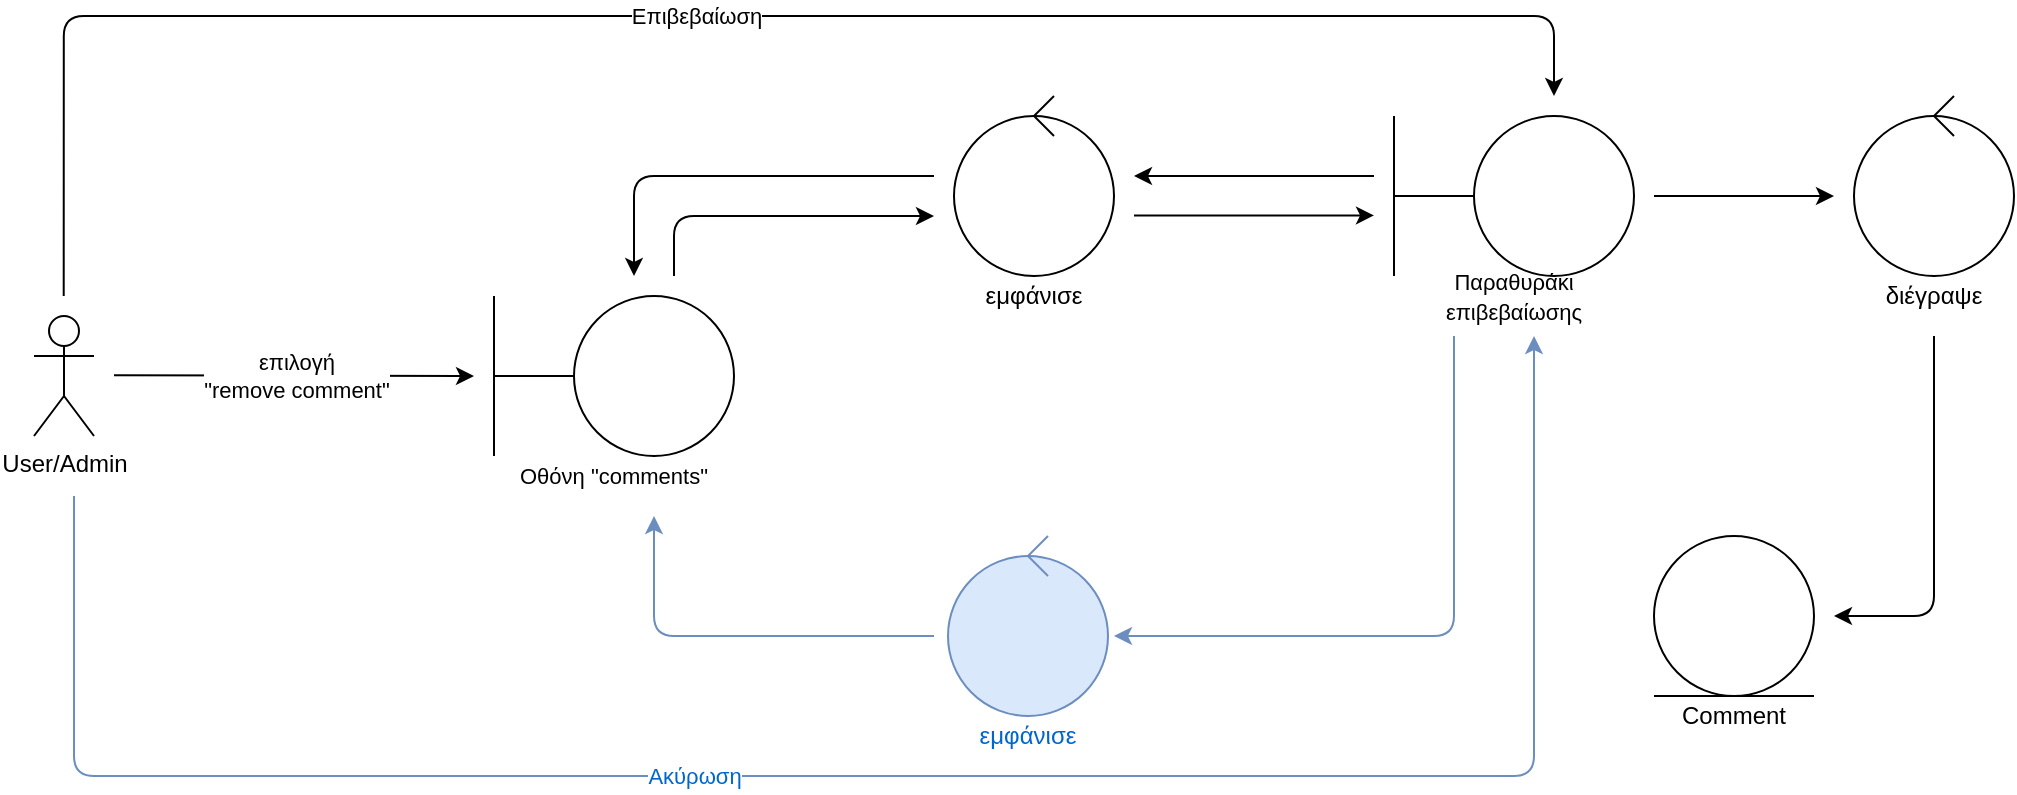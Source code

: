 <mxfile version="14.6.6" type="device" pages="8"><diagram id="NZPoKsBAcEdO5y8xN3p4" name="Remove Comment"><mxGraphModel dx="1422" dy="762" grid="1" gridSize="10" guides="1" tooltips="1" connect="1" arrows="1" fold="1" page="1" pageScale="1" pageWidth="1654" pageHeight="1169" math="0" shadow="0"><root><mxCell id="0"/><mxCell id="1" parent="0"/><mxCell id="2jLAppEBXAH46PQNV3Zj-21" value="" style="endArrow=classic;html=1;" parent="1" edge="1"><mxGeometry relative="1" as="geometry"><mxPoint x="410" y="599.58" as="sourcePoint"/><mxPoint x="590" y="600" as="targetPoint"/></mxGeometry></mxCell><mxCell id="2jLAppEBXAH46PQNV3Zj-22" value="επιλογή&lt;br&gt;&quot;remove comment&quot;" style="edgeLabel;resizable=0;html=1;align=center;verticalAlign=middle;" parent="2jLAppEBXAH46PQNV3Zj-21" connectable="0" vertex="1"><mxGeometry relative="1" as="geometry"><mxPoint x="1" as="offset"/></mxGeometry></mxCell><mxCell id="UMz37weeAseiY6zmEk_3-2" value="User/Admin" style="shape=umlActor;verticalLabelPosition=bottom;verticalAlign=top;html=1;outlineConnect=0;" parent="1" vertex="1"><mxGeometry x="370" y="570" width="30" height="60" as="geometry"/></mxCell><mxCell id="2jLAppEBXAH46PQNV3Zj-4" value="" style="group" parent="1" vertex="1" connectable="0"><mxGeometry x="1180" y="680" width="80" height="100" as="geometry"/></mxCell><mxCell id="2jLAppEBXAH46PQNV3Zj-1" value="" style="ellipse;whiteSpace=wrap;html=1;aspect=fixed;" parent="2jLAppEBXAH46PQNV3Zj-4" vertex="1"><mxGeometry width="80" height="80" as="geometry"/></mxCell><mxCell id="2jLAppEBXAH46PQNV3Zj-2" value="" style="endArrow=none;html=1;" parent="2jLAppEBXAH46PQNV3Zj-4" edge="1"><mxGeometry width="50" height="50" relative="1" as="geometry"><mxPoint y="80" as="sourcePoint"/><mxPoint x="80" y="80" as="targetPoint"/></mxGeometry></mxCell><mxCell id="2jLAppEBXAH46PQNV3Zj-3" value="Comment" style="text;html=1;strokeColor=none;fillColor=none;align=center;verticalAlign=middle;whiteSpace=wrap;rounded=0;" parent="2jLAppEBXAH46PQNV3Zj-4" vertex="1"><mxGeometry y="80" width="80" height="20" as="geometry"/></mxCell><mxCell id="2jLAppEBXAH46PQNV3Zj-9" value="" style="group" parent="1" vertex="1" connectable="0"><mxGeometry x="600" y="560" width="120" height="100" as="geometry"/></mxCell><mxCell id="2jLAppEBXAH46PQNV3Zj-5" value="" style="ellipse;whiteSpace=wrap;html=1;aspect=fixed;" parent="2jLAppEBXAH46PQNV3Zj-9" vertex="1"><mxGeometry x="40" width="80" height="80" as="geometry"/></mxCell><mxCell id="2jLAppEBXAH46PQNV3Zj-6" value="" style="endArrow=none;html=1;" parent="2jLAppEBXAH46PQNV3Zj-9" edge="1"><mxGeometry width="50" height="50" relative="1" as="geometry"><mxPoint y="80" as="sourcePoint"/><mxPoint as="targetPoint"/></mxGeometry></mxCell><mxCell id="2jLAppEBXAH46PQNV3Zj-7" value="&lt;font style=&quot;font-size: 11px&quot;&gt;Οθόνη &quot;comments&quot;&lt;/font&gt;" style="text;html=1;strokeColor=none;fillColor=none;align=center;verticalAlign=middle;whiteSpace=wrap;rounded=0;" parent="2jLAppEBXAH46PQNV3Zj-9" vertex="1"><mxGeometry y="80" width="120" height="20" as="geometry"/></mxCell><mxCell id="2jLAppEBXAH46PQNV3Zj-8" value="" style="endArrow=none;html=1;" parent="2jLAppEBXAH46PQNV3Zj-9" edge="1"><mxGeometry width="50" height="50" relative="1" as="geometry"><mxPoint y="40" as="sourcePoint"/><mxPoint x="40" y="40" as="targetPoint"/></mxGeometry></mxCell><mxCell id="UMz37weeAseiY6zmEk_3-8" value="" style="endArrow=classic;html=1;edgeStyle=orthogonalEdgeStyle;" parent="1" edge="1"><mxGeometry width="50" height="50" relative="1" as="geometry"><mxPoint x="690" y="550" as="sourcePoint"/><mxPoint x="820" y="520" as="targetPoint"/><Array as="points"><mxPoint x="690" y="550"/><mxPoint x="690" y="520"/></Array></mxGeometry></mxCell><mxCell id="UMz37weeAseiY6zmEk_3-9" value="" style="group" parent="1" vertex="1" connectable="0"><mxGeometry x="827" y="680" width="80" height="110" as="geometry"/></mxCell><mxCell id="UMz37weeAseiY6zmEk_3-10" value="" style="ellipse;whiteSpace=wrap;html=1;aspect=fixed;fillColor=#dae8fc;strokeColor=#6c8ebf;" parent="UMz37weeAseiY6zmEk_3-9" vertex="1"><mxGeometry y="10" width="80" height="80" as="geometry"/></mxCell><mxCell id="UMz37weeAseiY6zmEk_3-11" value="" style="endArrow=none;html=1;fillColor=#dae8fc;strokeColor=#6c8ebf;" parent="UMz37weeAseiY6zmEk_3-9" edge="1"><mxGeometry width="50" height="50" relative="1" as="geometry"><mxPoint x="40" y="10" as="sourcePoint"/><mxPoint x="50" as="targetPoint"/></mxGeometry></mxCell><mxCell id="UMz37weeAseiY6zmEk_3-12" value="" style="endArrow=none;html=1;fillColor=#dae8fc;strokeColor=#6c8ebf;" parent="UMz37weeAseiY6zmEk_3-9" edge="1"><mxGeometry width="50" height="50" relative="1" as="geometry"><mxPoint x="50" y="20" as="sourcePoint"/><mxPoint x="40" y="10" as="targetPoint"/></mxGeometry></mxCell><mxCell id="UMz37weeAseiY6zmEk_3-13" value="&lt;font color=&quot;#0066cc&quot;&gt;εμφάνισε&lt;/font&gt;" style="text;html=1;strokeColor=none;fillColor=none;align=center;verticalAlign=middle;whiteSpace=wrap;rounded=0;" parent="UMz37weeAseiY6zmEk_3-9" vertex="1"><mxGeometry y="90" width="80" height="20" as="geometry"/></mxCell><mxCell id="UMz37weeAseiY6zmEk_3-14" value="" style="endArrow=classic;html=1;edgeStyle=orthogonalEdgeStyle;fillColor=#dae8fc;strokeColor=#6c8ebf;" parent="1" edge="1"><mxGeometry width="50" height="50" relative="1" as="geometry"><mxPoint x="820" y="730" as="sourcePoint"/><mxPoint x="680" y="670" as="targetPoint"/><Array as="points"><mxPoint x="680" y="730"/><mxPoint x="680" y="670"/></Array></mxGeometry></mxCell><mxCell id="UMz37weeAseiY6zmEk_3-15" value="" style="group" parent="1" vertex="1" connectable="0"><mxGeometry x="1050" y="470" width="120" height="100" as="geometry"/></mxCell><mxCell id="UMz37weeAseiY6zmEk_3-16" value="" style="ellipse;whiteSpace=wrap;html=1;aspect=fixed;" parent="UMz37weeAseiY6zmEk_3-15" vertex="1"><mxGeometry x="40" width="80" height="80" as="geometry"/></mxCell><mxCell id="UMz37weeAseiY6zmEk_3-17" value="" style="endArrow=none;html=1;" parent="UMz37weeAseiY6zmEk_3-15" edge="1"><mxGeometry width="50" height="50" relative="1" as="geometry"><mxPoint y="80" as="sourcePoint"/><mxPoint as="targetPoint"/></mxGeometry></mxCell><mxCell id="UMz37weeAseiY6zmEk_3-18" value="&lt;font style=&quot;font-size: 11px&quot;&gt;Παραθυράκι επιβεβαίωσης&lt;/font&gt;" style="text;html=1;strokeColor=none;fillColor=none;align=center;verticalAlign=middle;whiteSpace=wrap;rounded=0;" parent="UMz37weeAseiY6zmEk_3-15" vertex="1"><mxGeometry y="80" width="120" height="20" as="geometry"/></mxCell><mxCell id="UMz37weeAseiY6zmEk_3-19" value="" style="endArrow=none;html=1;" parent="UMz37weeAseiY6zmEk_3-15" edge="1"><mxGeometry width="50" height="50" relative="1" as="geometry"><mxPoint y="40" as="sourcePoint"/><mxPoint x="40" y="40" as="targetPoint"/></mxGeometry></mxCell><mxCell id="UMz37weeAseiY6zmEk_3-20" value="" style="endArrow=classic;html=1;" parent="1" edge="1"><mxGeometry width="50" height="50" relative="1" as="geometry"><mxPoint x="920" y="519.71" as="sourcePoint"/><mxPoint x="1040" y="519.71" as="targetPoint"/></mxGeometry></mxCell><mxCell id="UMz37weeAseiY6zmEk_3-22" value="" style="endArrow=classic;html=1;edgeStyle=orthogonalEdgeStyle;fillColor=#dae8fc;strokeColor=#6c8ebf;" parent="1" edge="1"><mxGeometry relative="1" as="geometry"><mxPoint x="1080" y="580" as="sourcePoint"/><mxPoint x="910" y="730" as="targetPoint"/><Array as="points"><mxPoint x="1080" y="730"/></Array></mxGeometry></mxCell><mxCell id="UMz37weeAseiY6zmEk_3-24" value="" style="group" parent="1" vertex="1" connectable="0"><mxGeometry x="1280" y="460" width="80" height="110" as="geometry"/></mxCell><mxCell id="UMz37weeAseiY6zmEk_3-25" value="" style="ellipse;whiteSpace=wrap;html=1;aspect=fixed;" parent="UMz37weeAseiY6zmEk_3-24" vertex="1"><mxGeometry y="10" width="80" height="80" as="geometry"/></mxCell><mxCell id="UMz37weeAseiY6zmEk_3-26" value="" style="endArrow=none;html=1;" parent="UMz37weeAseiY6zmEk_3-24" edge="1"><mxGeometry width="50" height="50" relative="1" as="geometry"><mxPoint x="40" y="10" as="sourcePoint"/><mxPoint x="50" as="targetPoint"/></mxGeometry></mxCell><mxCell id="UMz37weeAseiY6zmEk_3-27" value="" style="endArrow=none;html=1;" parent="UMz37weeAseiY6zmEk_3-24" edge="1"><mxGeometry width="50" height="50" relative="1" as="geometry"><mxPoint x="50" y="20" as="sourcePoint"/><mxPoint x="40" y="10" as="targetPoint"/></mxGeometry></mxCell><mxCell id="UMz37weeAseiY6zmEk_3-28" value="διέγραψε" style="text;html=1;strokeColor=none;fillColor=none;align=center;verticalAlign=middle;whiteSpace=wrap;rounded=0;" parent="UMz37weeAseiY6zmEk_3-24" vertex="1"><mxGeometry y="90" width="80" height="20" as="geometry"/></mxCell><mxCell id="UMz37weeAseiY6zmEk_3-29" value="" style="endArrow=classic;html=1;" parent="1" edge="1"><mxGeometry relative="1" as="geometry"><mxPoint x="1180" y="510" as="sourcePoint"/><mxPoint x="1270" y="510" as="targetPoint"/></mxGeometry></mxCell><mxCell id="UMz37weeAseiY6zmEk_3-32" value="" style="endArrow=classic;html=1;edgeStyle=orthogonalEdgeStyle;" parent="1" edge="1"><mxGeometry width="50" height="50" relative="1" as="geometry"><mxPoint x="1320" y="580" as="sourcePoint"/><mxPoint x="1270" y="720" as="targetPoint"/><Array as="points"><mxPoint x="1320" y="720"/></Array></mxGeometry></mxCell><mxCell id="FlIG0vIGdIE4xp0vWjI8-1" value="" style="group" parent="1" vertex="1" connectable="0"><mxGeometry x="830" y="460" width="80" height="110" as="geometry"/></mxCell><mxCell id="FlIG0vIGdIE4xp0vWjI8-2" value="" style="ellipse;whiteSpace=wrap;html=1;aspect=fixed;" parent="FlIG0vIGdIE4xp0vWjI8-1" vertex="1"><mxGeometry y="10" width="80" height="80" as="geometry"/></mxCell><mxCell id="FlIG0vIGdIE4xp0vWjI8-3" value="" style="endArrow=none;html=1;" parent="FlIG0vIGdIE4xp0vWjI8-1" edge="1"><mxGeometry width="50" height="50" relative="1" as="geometry"><mxPoint x="40" y="10" as="sourcePoint"/><mxPoint x="50" as="targetPoint"/></mxGeometry></mxCell><mxCell id="FlIG0vIGdIE4xp0vWjI8-4" value="" style="endArrow=none;html=1;" parent="FlIG0vIGdIE4xp0vWjI8-1" edge="1"><mxGeometry width="50" height="50" relative="1" as="geometry"><mxPoint x="50" y="20" as="sourcePoint"/><mxPoint x="40" y="10" as="targetPoint"/></mxGeometry></mxCell><mxCell id="FlIG0vIGdIE4xp0vWjI8-5" value="εμφάνισε" style="text;html=1;strokeColor=none;fillColor=none;align=center;verticalAlign=middle;whiteSpace=wrap;rounded=0;" parent="FlIG0vIGdIE4xp0vWjI8-1" vertex="1"><mxGeometry y="90" width="80" height="20" as="geometry"/></mxCell><mxCell id="vRbrWHaJsSDrXA6YurCK-7" value="" style="endArrow=classic;html=1;edgeStyle=orthogonalEdgeStyle;fillColor=#dae8fc;strokeColor=#6c8ebf;" parent="1" edge="1"><mxGeometry relative="1" as="geometry"><mxPoint x="390" y="660" as="sourcePoint"/><mxPoint x="1120" y="580" as="targetPoint"/><Array as="points"><mxPoint x="390" y="800"/><mxPoint x="1120" y="800"/></Array></mxGeometry></mxCell><mxCell id="vRbrWHaJsSDrXA6YurCK-8" value="&lt;font color=&quot;#0066cc&quot;&gt;Ακύρωση&lt;/font&gt;" style="edgeLabel;resizable=0;html=1;align=center;verticalAlign=middle;" parent="vRbrWHaJsSDrXA6YurCK-7" connectable="0" vertex="1"><mxGeometry relative="1" as="geometry"><mxPoint x="-95" as="offset"/></mxGeometry></mxCell><mxCell id="vRbrWHaJsSDrXA6YurCK-11" value="" style="endArrow=classic;html=1;edgeStyle=orthogonalEdgeStyle;" parent="1" edge="1"><mxGeometry relative="1" as="geometry"><mxPoint x="384.857" y="560" as="sourcePoint"/><mxPoint x="1130" y="460" as="targetPoint"/><Array as="points"><mxPoint x="385" y="420"/><mxPoint x="1130" y="420"/></Array></mxGeometry></mxCell><mxCell id="vRbrWHaJsSDrXA6YurCK-12" value="Επιβεβαίωση" style="edgeLabel;resizable=0;html=1;align=center;verticalAlign=middle;" parent="vRbrWHaJsSDrXA6YurCK-11" connectable="0" vertex="1"><mxGeometry relative="1" as="geometry"><mxPoint x="-7" as="offset"/></mxGeometry></mxCell><mxCell id="vRbrWHaJsSDrXA6YurCK-13" value="" style="endArrow=classic;html=1;" parent="1" edge="1"><mxGeometry width="50" height="50" relative="1" as="geometry"><mxPoint x="1040" y="500" as="sourcePoint"/><mxPoint x="920" y="500" as="targetPoint"/></mxGeometry></mxCell><mxCell id="vRbrWHaJsSDrXA6YurCK-14" value="" style="endArrow=classic;html=1;edgeStyle=orthogonalEdgeStyle;" parent="1" edge="1"><mxGeometry width="50" height="50" relative="1" as="geometry"><mxPoint x="820" y="500" as="sourcePoint"/><mxPoint x="670" y="550" as="targetPoint"/><Array as="points"><mxPoint x="670" y="500"/><mxPoint x="670" y="550"/></Array></mxGeometry></mxCell></root></mxGraphModel></diagram><diagram id="zf4fKfsF4FRT1_Tplx13" name="Remove Recipe"><mxGraphModel dx="1422" dy="762" grid="1" gridSize="10" guides="1" tooltips="1" connect="1" arrows="1" fold="1" page="1" pageScale="1" pageWidth="1654" pageHeight="1169" math="0" shadow="0"><root><mxCell id="cbjVCwA7eGhPhLiZd66t-0"/><mxCell id="cbjVCwA7eGhPhLiZd66t-1" parent="cbjVCwA7eGhPhLiZd66t-0"/><mxCell id="DuFsug8ZQc09j_Ztt68o-0" value="" style="endArrow=classic;html=1;" parent="cbjVCwA7eGhPhLiZd66t-1" edge="1"><mxGeometry relative="1" as="geometry"><mxPoint x="400" y="499.58" as="sourcePoint"/><mxPoint x="580" y="500.0" as="targetPoint"/></mxGeometry></mxCell><mxCell id="DuFsug8ZQc09j_Ztt68o-1" value="επιλογή&lt;br&gt;&quot;remove recipe&quot;" style="edgeLabel;resizable=0;html=1;align=center;verticalAlign=middle;" parent="DuFsug8ZQc09j_Ztt68o-0" connectable="0" vertex="1"><mxGeometry relative="1" as="geometry"><mxPoint x="1" as="offset"/></mxGeometry></mxCell><mxCell id="DuFsug8ZQc09j_Ztt68o-3" value="" style="group" parent="cbjVCwA7eGhPhLiZd66t-1" vertex="1" connectable="0"><mxGeometry x="1050" y="730" width="80" height="100" as="geometry"/></mxCell><mxCell id="DuFsug8ZQc09j_Ztt68o-4" value="" style="ellipse;whiteSpace=wrap;html=1;aspect=fixed;" parent="DuFsug8ZQc09j_Ztt68o-3" vertex="1"><mxGeometry width="80" height="80" as="geometry"/></mxCell><mxCell id="DuFsug8ZQc09j_Ztt68o-5" value="" style="endArrow=none;html=1;" parent="DuFsug8ZQc09j_Ztt68o-3" edge="1"><mxGeometry width="50" height="50" relative="1" as="geometry"><mxPoint y="80" as="sourcePoint"/><mxPoint x="80" y="80" as="targetPoint"/></mxGeometry></mxCell><mxCell id="DuFsug8ZQc09j_Ztt68o-6" value="Recipe" style="text;html=1;strokeColor=none;fillColor=none;align=center;verticalAlign=middle;whiteSpace=wrap;rounded=0;" parent="DuFsug8ZQc09j_Ztt68o-3" vertex="1"><mxGeometry y="80" width="80" height="20" as="geometry"/></mxCell><mxCell id="DuFsug8ZQc09j_Ztt68o-7" value="" style="group" parent="cbjVCwA7eGhPhLiZd66t-1" vertex="1" connectable="0"><mxGeometry x="590" y="460" width="120" height="100" as="geometry"/></mxCell><mxCell id="DuFsug8ZQc09j_Ztt68o-8" value="" style="ellipse;whiteSpace=wrap;html=1;aspect=fixed;" parent="DuFsug8ZQc09j_Ztt68o-7" vertex="1"><mxGeometry x="40" width="80" height="80" as="geometry"/></mxCell><mxCell id="DuFsug8ZQc09j_Ztt68o-9" value="" style="endArrow=none;html=1;" parent="DuFsug8ZQc09j_Ztt68o-7" edge="1"><mxGeometry width="50" height="50" relative="1" as="geometry"><mxPoint y="80" as="sourcePoint"/><mxPoint as="targetPoint"/></mxGeometry></mxCell><mxCell id="DuFsug8ZQc09j_Ztt68o-10" value="&lt;font style=&quot;font-size: 11px&quot;&gt;Οθόνη &quot;recipe&quot;&lt;/font&gt;" style="text;html=1;strokeColor=none;fillColor=none;align=center;verticalAlign=middle;whiteSpace=wrap;rounded=0;" parent="DuFsug8ZQc09j_Ztt68o-7" vertex="1"><mxGeometry y="80" width="120" height="20" as="geometry"/></mxCell><mxCell id="DuFsug8ZQc09j_Ztt68o-11" value="" style="endArrow=none;html=1;" parent="DuFsug8ZQc09j_Ztt68o-7" edge="1"><mxGeometry width="50" height="50" relative="1" as="geometry"><mxPoint y="40" as="sourcePoint"/><mxPoint x="40" y="40" as="targetPoint"/></mxGeometry></mxCell><mxCell id="DuFsug8ZQc09j_Ztt68o-32" value="" style="group" parent="cbjVCwA7eGhPhLiZd66t-1" vertex="1" connectable="0"><mxGeometry x="1170" y="510" width="80" height="110" as="geometry"/></mxCell><mxCell id="DuFsug8ZQc09j_Ztt68o-33" value="" style="ellipse;whiteSpace=wrap;html=1;aspect=fixed;" parent="DuFsug8ZQc09j_Ztt68o-32" vertex="1"><mxGeometry y="10" width="80" height="80" as="geometry"/></mxCell><mxCell id="DuFsug8ZQc09j_Ztt68o-34" value="" style="endArrow=none;html=1;" parent="DuFsug8ZQc09j_Ztt68o-32" edge="1"><mxGeometry width="50" height="50" relative="1" as="geometry"><mxPoint x="40" y="10" as="sourcePoint"/><mxPoint x="50" as="targetPoint"/></mxGeometry></mxCell><mxCell id="DuFsug8ZQc09j_Ztt68o-35" value="" style="endArrow=none;html=1;" parent="DuFsug8ZQc09j_Ztt68o-32" edge="1"><mxGeometry width="50" height="50" relative="1" as="geometry"><mxPoint x="50" y="20" as="sourcePoint"/><mxPoint x="40" y="10" as="targetPoint"/></mxGeometry></mxCell><mxCell id="DuFsug8ZQc09j_Ztt68o-36" value="διέγραψε" style="text;html=1;strokeColor=none;fillColor=none;align=center;verticalAlign=middle;whiteSpace=wrap;rounded=0;" parent="DuFsug8ZQc09j_Ztt68o-32" vertex="1"><mxGeometry y="90" width="80" height="20" as="geometry"/></mxCell><mxCell id="DuFsug8ZQc09j_Ztt68o-37" value="" style="endArrow=classic;html=1;edgeStyle=orthogonalEdgeStyle;" parent="cbjVCwA7eGhPhLiZd66t-1" edge="1"><mxGeometry relative="1" as="geometry"><mxPoint x="1170" y="430" as="sourcePoint"/><mxPoint x="1210" y="510" as="targetPoint"/><Array as="points"><mxPoint x="1210" y="430"/><mxPoint x="1210" y="510"/></Array></mxGeometry></mxCell><mxCell id="DuFsug8ZQc09j_Ztt68o-40" value="" style="endArrow=classic;html=1;edgeStyle=orthogonalEdgeStyle;" parent="cbjVCwA7eGhPhLiZd66t-1" edge="1"><mxGeometry width="50" height="50" relative="1" as="geometry"><mxPoint x="1210" y="630" as="sourcePoint"/><mxPoint x="1140" y="770" as="targetPoint"/><Array as="points"><mxPoint x="1210" y="770"/><mxPoint x="1140" y="770"/></Array></mxGeometry></mxCell><mxCell id="DuFsug8ZQc09j_Ztt68o-41" value="" style="endArrow=classic;html=1;dashed=1;" parent="cbjVCwA7eGhPhLiZd66t-1" edge="1"><mxGeometry relative="1" as="geometry"><mxPoint x="1170" y="390" as="sourcePoint"/><mxPoint x="1260" y="390" as="targetPoint"/></mxGeometry></mxCell><mxCell id="DuFsug8ZQc09j_Ztt68o-42" value="Admin Only" style="edgeLabel;resizable=0;html=1;align=center;verticalAlign=middle;" parent="DuFsug8ZQc09j_Ztt68o-41" connectable="0" vertex="1"><mxGeometry relative="1" as="geometry"><mxPoint x="1" as="offset"/></mxGeometry></mxCell><mxCell id="DuFsug8ZQc09j_Ztt68o-43" value="" style="group" parent="cbjVCwA7eGhPhLiZd66t-1" vertex="1" connectable="0"><mxGeometry x="1270" y="340" width="80" height="110" as="geometry"/></mxCell><mxCell id="DuFsug8ZQc09j_Ztt68o-44" value="" style="ellipse;whiteSpace=wrap;html=1;aspect=fixed;" parent="DuFsug8ZQc09j_Ztt68o-43" vertex="1"><mxGeometry y="10" width="80" height="80" as="geometry"/></mxCell><mxCell id="DuFsug8ZQc09j_Ztt68o-45" value="" style="endArrow=none;html=1;" parent="DuFsug8ZQc09j_Ztt68o-43" edge="1"><mxGeometry width="50" height="50" relative="1" as="geometry"><mxPoint x="40" y="10" as="sourcePoint"/><mxPoint x="50" as="targetPoint"/></mxGeometry></mxCell><mxCell id="DuFsug8ZQc09j_Ztt68o-46" value="" style="endArrow=none;html=1;" parent="DuFsug8ZQc09j_Ztt68o-43" edge="1"><mxGeometry width="50" height="50" relative="1" as="geometry"><mxPoint x="50" y="20" as="sourcePoint"/><mxPoint x="40" y="10" as="targetPoint"/></mxGeometry></mxCell><mxCell id="DuFsug8ZQc09j_Ztt68o-47" value="στείλε" style="text;html=1;strokeColor=none;fillColor=none;align=center;verticalAlign=middle;whiteSpace=wrap;rounded=0;" parent="DuFsug8ZQc09j_Ztt68o-43" vertex="1"><mxGeometry y="90" width="80" height="20" as="geometry"/></mxCell><mxCell id="DuFsug8ZQc09j_Ztt68o-48" value="" style="group" parent="cbjVCwA7eGhPhLiZd66t-1" vertex="1" connectable="0"><mxGeometry x="1270" y="620" width="80" height="100" as="geometry"/></mxCell><mxCell id="DuFsug8ZQc09j_Ztt68o-49" value="" style="ellipse;whiteSpace=wrap;html=1;aspect=fixed;" parent="DuFsug8ZQc09j_Ztt68o-48" vertex="1"><mxGeometry width="80" height="80" as="geometry"/></mxCell><mxCell id="DuFsug8ZQc09j_Ztt68o-50" value="" style="endArrow=none;html=1;" parent="DuFsug8ZQc09j_Ztt68o-48" edge="1"><mxGeometry width="50" height="50" relative="1" as="geometry"><mxPoint y="80" as="sourcePoint"/><mxPoint x="80" y="80" as="targetPoint"/></mxGeometry></mxCell><mxCell id="DuFsug8ZQc09j_Ztt68o-51" value="Ειδοποίηση" style="text;html=1;strokeColor=none;fillColor=none;align=center;verticalAlign=middle;whiteSpace=wrap;rounded=0;" parent="DuFsug8ZQc09j_Ztt68o-48" vertex="1"><mxGeometry y="80" width="80" height="20" as="geometry"/></mxCell><mxCell id="DuFsug8ZQc09j_Ztt68o-52" value="" style="endArrow=classic;html=1;" parent="cbjVCwA7eGhPhLiZd66t-1" edge="1"><mxGeometry width="50" height="50" relative="1" as="geometry"><mxPoint x="1310" y="460" as="sourcePoint"/><mxPoint x="1310" y="610" as="targetPoint"/></mxGeometry></mxCell><mxCell id="N9e0UlJNljt1AmF5e0SJ-2" value="User/Admin" style="shape=umlActor;verticalLabelPosition=bottom;verticalAlign=top;html=1;outlineConnect=0;" parent="cbjVCwA7eGhPhLiZd66t-1" vertex="1"><mxGeometry x="360" y="470" width="30" height="60" as="geometry"/></mxCell><mxCell id="N9e0UlJNljt1AmF5e0SJ-12" value="" style="endArrow=classic;html=1;edgeStyle=orthogonalEdgeStyle;" parent="cbjVCwA7eGhPhLiZd66t-1" edge="1"><mxGeometry width="50" height="50" relative="1" as="geometry"><mxPoint x="680" y="450" as="sourcePoint"/><mxPoint x="810" y="420" as="targetPoint"/><Array as="points"><mxPoint x="680" y="450"/><mxPoint x="680" y="420"/></Array></mxGeometry></mxCell><mxCell id="N9e0UlJNljt1AmF5e0SJ-13" value="" style="group" parent="cbjVCwA7eGhPhLiZd66t-1" vertex="1" connectable="0"><mxGeometry x="817" y="580" width="80" height="110" as="geometry"/></mxCell><mxCell id="N9e0UlJNljt1AmF5e0SJ-14" value="" style="ellipse;whiteSpace=wrap;html=1;aspect=fixed;fillColor=#dae8fc;strokeColor=#6c8ebf;" parent="N9e0UlJNljt1AmF5e0SJ-13" vertex="1"><mxGeometry y="10" width="80" height="80" as="geometry"/></mxCell><mxCell id="N9e0UlJNljt1AmF5e0SJ-15" value="" style="endArrow=none;html=1;fillColor=#dae8fc;strokeColor=#6c8ebf;" parent="N9e0UlJNljt1AmF5e0SJ-13" edge="1"><mxGeometry width="50" height="50" relative="1" as="geometry"><mxPoint x="40" y="10" as="sourcePoint"/><mxPoint x="50" as="targetPoint"/></mxGeometry></mxCell><mxCell id="N9e0UlJNljt1AmF5e0SJ-16" value="" style="endArrow=none;html=1;fillColor=#dae8fc;strokeColor=#6c8ebf;" parent="N9e0UlJNljt1AmF5e0SJ-13" edge="1"><mxGeometry width="50" height="50" relative="1" as="geometry"><mxPoint x="50" y="20" as="sourcePoint"/><mxPoint x="40" y="10" as="targetPoint"/></mxGeometry></mxCell><mxCell id="N9e0UlJNljt1AmF5e0SJ-17" value="&lt;font color=&quot;#0066cc&quot;&gt;εμφάνισε&lt;/font&gt;" style="text;html=1;strokeColor=none;fillColor=none;align=center;verticalAlign=middle;whiteSpace=wrap;rounded=0;" parent="N9e0UlJNljt1AmF5e0SJ-13" vertex="1"><mxGeometry y="90" width="80" height="20" as="geometry"/></mxCell><mxCell id="N9e0UlJNljt1AmF5e0SJ-18" value="" style="endArrow=classic;html=1;edgeStyle=orthogonalEdgeStyle;fillColor=#dae8fc;strokeColor=#6c8ebf;" parent="cbjVCwA7eGhPhLiZd66t-1" edge="1"><mxGeometry width="50" height="50" relative="1" as="geometry"><mxPoint x="810" y="630" as="sourcePoint"/><mxPoint x="670" y="570" as="targetPoint"/><Array as="points"><mxPoint x="670" y="630"/><mxPoint x="670" y="570"/></Array></mxGeometry></mxCell><mxCell id="N9e0UlJNljt1AmF5e0SJ-19" value="" style="group" parent="cbjVCwA7eGhPhLiZd66t-1" vertex="1" connectable="0"><mxGeometry x="1040" y="370" width="120" height="100" as="geometry"/></mxCell><mxCell id="N9e0UlJNljt1AmF5e0SJ-20" value="" style="ellipse;whiteSpace=wrap;html=1;aspect=fixed;" parent="N9e0UlJNljt1AmF5e0SJ-19" vertex="1"><mxGeometry x="40" width="80" height="80" as="geometry"/></mxCell><mxCell id="N9e0UlJNljt1AmF5e0SJ-21" value="" style="endArrow=none;html=1;" parent="N9e0UlJNljt1AmF5e0SJ-19" edge="1"><mxGeometry width="50" height="50" relative="1" as="geometry"><mxPoint y="80" as="sourcePoint"/><mxPoint as="targetPoint"/></mxGeometry></mxCell><mxCell id="N9e0UlJNljt1AmF5e0SJ-22" value="&lt;font style=&quot;font-size: 11px&quot;&gt;Παραθυράκι επιβεβαίωσης&lt;/font&gt;" style="text;html=1;strokeColor=none;fillColor=none;align=center;verticalAlign=middle;whiteSpace=wrap;rounded=0;" parent="N9e0UlJNljt1AmF5e0SJ-19" vertex="1"><mxGeometry y="80" width="120" height="20" as="geometry"/></mxCell><mxCell id="N9e0UlJNljt1AmF5e0SJ-23" value="" style="endArrow=none;html=1;" parent="N9e0UlJNljt1AmF5e0SJ-19" edge="1"><mxGeometry width="50" height="50" relative="1" as="geometry"><mxPoint y="40" as="sourcePoint"/><mxPoint x="40" y="40" as="targetPoint"/></mxGeometry></mxCell><mxCell id="N9e0UlJNljt1AmF5e0SJ-24" value="" style="endArrow=classic;html=1;" parent="cbjVCwA7eGhPhLiZd66t-1" edge="1"><mxGeometry width="50" height="50" relative="1" as="geometry"><mxPoint x="910" y="419.71" as="sourcePoint"/><mxPoint x="1030" y="419.71" as="targetPoint"/></mxGeometry></mxCell><mxCell id="N9e0UlJNljt1AmF5e0SJ-25" value="" style="endArrow=classic;html=1;edgeStyle=orthogonalEdgeStyle;fillColor=#dae8fc;strokeColor=#6c8ebf;" parent="cbjVCwA7eGhPhLiZd66t-1" edge="1"><mxGeometry relative="1" as="geometry"><mxPoint x="1070" y="480" as="sourcePoint"/><mxPoint x="900" y="630" as="targetPoint"/><Array as="points"><mxPoint x="1070" y="630"/></Array></mxGeometry></mxCell><mxCell id="N9e0UlJNljt1AmF5e0SJ-33" value="" style="group" parent="cbjVCwA7eGhPhLiZd66t-1" vertex="1" connectable="0"><mxGeometry x="820" y="360" width="80" height="110" as="geometry"/></mxCell><mxCell id="N9e0UlJNljt1AmF5e0SJ-34" value="" style="ellipse;whiteSpace=wrap;html=1;aspect=fixed;" parent="N9e0UlJNljt1AmF5e0SJ-33" vertex="1"><mxGeometry y="10" width="80" height="80" as="geometry"/></mxCell><mxCell id="N9e0UlJNljt1AmF5e0SJ-35" value="" style="endArrow=none;html=1;" parent="N9e0UlJNljt1AmF5e0SJ-33" edge="1"><mxGeometry width="50" height="50" relative="1" as="geometry"><mxPoint x="40" y="10" as="sourcePoint"/><mxPoint x="50" as="targetPoint"/></mxGeometry></mxCell><mxCell id="N9e0UlJNljt1AmF5e0SJ-36" value="" style="endArrow=none;html=1;" parent="N9e0UlJNljt1AmF5e0SJ-33" edge="1"><mxGeometry width="50" height="50" relative="1" as="geometry"><mxPoint x="50" y="20" as="sourcePoint"/><mxPoint x="40" y="10" as="targetPoint"/></mxGeometry></mxCell><mxCell id="N9e0UlJNljt1AmF5e0SJ-37" value="εμφάνισε" style="text;html=1;strokeColor=none;fillColor=none;align=center;verticalAlign=middle;whiteSpace=wrap;rounded=0;" parent="N9e0UlJNljt1AmF5e0SJ-33" vertex="1"><mxGeometry y="90" width="80" height="20" as="geometry"/></mxCell><mxCell id="N9e0UlJNljt1AmF5e0SJ-38" value="" style="endArrow=classic;html=1;edgeStyle=orthogonalEdgeStyle;fillColor=#dae8fc;strokeColor=#6c8ebf;" parent="cbjVCwA7eGhPhLiZd66t-1" edge="1"><mxGeometry relative="1" as="geometry"><mxPoint x="380" y="560" as="sourcePoint"/><mxPoint x="1110" y="480" as="targetPoint"/><Array as="points"><mxPoint x="380" y="700"/><mxPoint x="1110" y="700"/></Array></mxGeometry></mxCell><mxCell id="N9e0UlJNljt1AmF5e0SJ-39" value="&lt;font color=&quot;#0066cc&quot;&gt;Ακύρωση&lt;/font&gt;" style="edgeLabel;resizable=0;html=1;align=center;verticalAlign=middle;" parent="N9e0UlJNljt1AmF5e0SJ-38" connectable="0" vertex="1"><mxGeometry relative="1" as="geometry"><mxPoint x="-45" as="offset"/></mxGeometry></mxCell><mxCell id="N9e0UlJNljt1AmF5e0SJ-40" value="" style="endArrow=classic;html=1;edgeStyle=orthogonalEdgeStyle;" parent="cbjVCwA7eGhPhLiZd66t-1" edge="1"><mxGeometry relative="1" as="geometry"><mxPoint x="374.857" y="460" as="sourcePoint"/><mxPoint x="1120" y="360" as="targetPoint"/><Array as="points"><mxPoint x="375" y="320"/><mxPoint x="1120" y="320"/></Array></mxGeometry></mxCell><mxCell id="N9e0UlJNljt1AmF5e0SJ-41" value="Επιβεβαίωση" style="edgeLabel;resizable=0;html=1;align=center;verticalAlign=middle;" parent="N9e0UlJNljt1AmF5e0SJ-40" connectable="0" vertex="1"><mxGeometry relative="1" as="geometry"><mxPoint x="53" as="offset"/></mxGeometry></mxCell><mxCell id="N9e0UlJNljt1AmF5e0SJ-42" value="" style="endArrow=classic;html=1;" parent="cbjVCwA7eGhPhLiZd66t-1" edge="1"><mxGeometry width="50" height="50" relative="1" as="geometry"><mxPoint x="1030" y="400" as="sourcePoint"/><mxPoint x="910" y="400" as="targetPoint"/></mxGeometry></mxCell><mxCell id="N9e0UlJNljt1AmF5e0SJ-43" value="" style="endArrow=classic;html=1;edgeStyle=orthogonalEdgeStyle;" parent="cbjVCwA7eGhPhLiZd66t-1" edge="1"><mxGeometry width="50" height="50" relative="1" as="geometry"><mxPoint x="810" y="400" as="sourcePoint"/><mxPoint x="660" y="450" as="targetPoint"/><Array as="points"><mxPoint x="660" y="400"/><mxPoint x="660" y="450"/></Array></mxGeometry></mxCell></root></mxGraphModel></diagram><diagram id="GdDSsMsAc-1UxgRSqKpV" name="Add To Featured"><mxGraphModel dx="1422" dy="762" grid="1" gridSize="10" guides="1" tooltips="1" connect="1" arrows="1" fold="1" page="1" pageScale="1" pageWidth="1654" pageHeight="1169" math="0" shadow="0"><root><mxCell id="2W9AT9Yem5oTdf3Luq5p-0"/><mxCell id="2W9AT9Yem5oTdf3Luq5p-1" parent="2W9AT9Yem5oTdf3Luq5p-0"/><mxCell id="_EGSkKOVXVXu5WJCnoEq-0" value="" style="endArrow=classic;html=1;" parent="2W9AT9Yem5oTdf3Luq5p-1" edge="1"><mxGeometry relative="1" as="geometry"><mxPoint x="280" y="524.41" as="sourcePoint"/><mxPoint x="460" y="524.83" as="targetPoint"/></mxGeometry></mxCell><mxCell id="_EGSkKOVXVXu5WJCnoEq-1" value="επιλογή&lt;br&gt;&quot;add to&lt;br&gt;featured&quot;" style="edgeLabel;resizable=0;html=1;align=center;verticalAlign=middle;" parent="_EGSkKOVXVXu5WJCnoEq-0" connectable="0" vertex="1"><mxGeometry relative="1" as="geometry"><mxPoint x="1" as="offset"/></mxGeometry></mxCell><mxCell id="_EGSkKOVXVXu5WJCnoEq-2" value="Admin" style="shape=umlActor;verticalLabelPosition=bottom;verticalAlign=top;html=1;outlineConnect=0;" parent="2W9AT9Yem5oTdf3Luq5p-1" vertex="1"><mxGeometry x="240" y="495" width="30" height="60" as="geometry"/></mxCell><mxCell id="_EGSkKOVXVXu5WJCnoEq-3" value="" style="group" parent="2W9AT9Yem5oTdf3Luq5p-1" vertex="1" connectable="0"><mxGeometry x="1180" y="580" width="80" height="100" as="geometry"/></mxCell><mxCell id="_EGSkKOVXVXu5WJCnoEq-4" value="" style="ellipse;whiteSpace=wrap;html=1;aspect=fixed;" parent="_EGSkKOVXVXu5WJCnoEq-3" vertex="1"><mxGeometry width="80" height="80" as="geometry"/></mxCell><mxCell id="_EGSkKOVXVXu5WJCnoEq-5" value="" style="endArrow=none;html=1;" parent="_EGSkKOVXVXu5WJCnoEq-3" edge="1"><mxGeometry width="50" height="50" relative="1" as="geometry"><mxPoint y="80" as="sourcePoint"/><mxPoint x="80" y="80" as="targetPoint"/></mxGeometry></mxCell><mxCell id="_EGSkKOVXVXu5WJCnoEq-6" value="Featured List" style="text;html=1;strokeColor=none;fillColor=none;align=center;verticalAlign=middle;whiteSpace=wrap;rounded=0;" parent="_EGSkKOVXVXu5WJCnoEq-3" vertex="1"><mxGeometry y="80" width="80" height="20" as="geometry"/></mxCell><mxCell id="_EGSkKOVXVXu5WJCnoEq-7" value="" style="group" parent="2W9AT9Yem5oTdf3Luq5p-1" vertex="1" connectable="0"><mxGeometry x="470" y="485" width="120" height="100" as="geometry"/></mxCell><mxCell id="_EGSkKOVXVXu5WJCnoEq-8" value="" style="ellipse;whiteSpace=wrap;html=1;aspect=fixed;" parent="_EGSkKOVXVXu5WJCnoEq-7" vertex="1"><mxGeometry x="40" width="80" height="80" as="geometry"/></mxCell><mxCell id="_EGSkKOVXVXu5WJCnoEq-9" value="" style="endArrow=none;html=1;" parent="_EGSkKOVXVXu5WJCnoEq-7" edge="1"><mxGeometry width="50" height="50" relative="1" as="geometry"><mxPoint y="80" as="sourcePoint"/><mxPoint as="targetPoint"/></mxGeometry></mxCell><mxCell id="_EGSkKOVXVXu5WJCnoEq-10" value="&lt;font style=&quot;font-size: 11px&quot;&gt;Οθόνη &quot;recipe&quot;&lt;/font&gt;" style="text;html=1;strokeColor=none;fillColor=none;align=center;verticalAlign=middle;whiteSpace=wrap;rounded=0;" parent="_EGSkKOVXVXu5WJCnoEq-7" vertex="1"><mxGeometry y="80" width="120" height="20" as="geometry"/></mxCell><mxCell id="_EGSkKOVXVXu5WJCnoEq-11" value="" style="endArrow=none;html=1;" parent="_EGSkKOVXVXu5WJCnoEq-7" edge="1"><mxGeometry width="50" height="50" relative="1" as="geometry"><mxPoint y="40" as="sourcePoint"/><mxPoint x="40" y="40" as="targetPoint"/></mxGeometry></mxCell><mxCell id="_EGSkKOVXVXu5WJCnoEq-32" value="" style="group" parent="2W9AT9Yem5oTdf3Luq5p-1" vertex="1" connectable="0"><mxGeometry x="1180" y="360" width="80" height="110" as="geometry"/></mxCell><mxCell id="_EGSkKOVXVXu5WJCnoEq-33" value="" style="ellipse;whiteSpace=wrap;html=1;aspect=fixed;" parent="_EGSkKOVXVXu5WJCnoEq-32" vertex="1"><mxGeometry y="10" width="80" height="80" as="geometry"/></mxCell><mxCell id="_EGSkKOVXVXu5WJCnoEq-34" value="" style="endArrow=none;html=1;" parent="_EGSkKOVXVXu5WJCnoEq-32" edge="1"><mxGeometry width="50" height="50" relative="1" as="geometry"><mxPoint x="40" y="10" as="sourcePoint"/><mxPoint x="50" as="targetPoint"/></mxGeometry></mxCell><mxCell id="_EGSkKOVXVXu5WJCnoEq-35" value="" style="endArrow=none;html=1;" parent="_EGSkKOVXVXu5WJCnoEq-32" edge="1"><mxGeometry width="50" height="50" relative="1" as="geometry"><mxPoint x="50" y="20" as="sourcePoint"/><mxPoint x="40" y="10" as="targetPoint"/></mxGeometry></mxCell><mxCell id="_EGSkKOVXVXu5WJCnoEq-36" value="προσπέλασε" style="text;html=1;strokeColor=none;fillColor=none;align=center;verticalAlign=middle;whiteSpace=wrap;rounded=0;" parent="_EGSkKOVXVXu5WJCnoEq-32" vertex="1"><mxGeometry y="90" width="80" height="20" as="geometry"/></mxCell><mxCell id="_EGSkKOVXVXu5WJCnoEq-37" value="" style="endArrow=classic;html=1;" parent="2W9AT9Yem5oTdf3Luq5p-1" edge="1"><mxGeometry relative="1" as="geometry"><mxPoint x="1050" y="410" as="sourcePoint"/><mxPoint x="1170" y="410" as="targetPoint"/></mxGeometry></mxCell><mxCell id="_EGSkKOVXVXu5WJCnoEq-40" value="" style="endArrow=classic;html=1;" parent="2W9AT9Yem5oTdf3Luq5p-1" edge="1"><mxGeometry width="50" height="50" relative="1" as="geometry"><mxPoint x="1220" y="480" as="sourcePoint"/><mxPoint x="1220" y="570" as="targetPoint"/></mxGeometry></mxCell><mxCell id="FqXdkbLr8WT8ONsZ3Br4-0" value="" style="group" parent="2W9AT9Yem5oTdf3Luq5p-1" vertex="1" connectable="0"><mxGeometry x="1030" y="815" width="80" height="100" as="geometry"/></mxCell><mxCell id="FqXdkbLr8WT8ONsZ3Br4-1" value="" style="ellipse;whiteSpace=wrap;html=1;aspect=fixed;" parent="FqXdkbLr8WT8ONsZ3Br4-0" vertex="1"><mxGeometry width="80" height="80" as="geometry"/></mxCell><mxCell id="FqXdkbLr8WT8ONsZ3Br4-2" value="" style="endArrow=none;html=1;" parent="FqXdkbLr8WT8ONsZ3Br4-0" edge="1"><mxGeometry width="50" height="50" relative="1" as="geometry"><mxPoint y="80" as="sourcePoint"/><mxPoint x="80" y="80" as="targetPoint"/></mxGeometry></mxCell><mxCell id="FqXdkbLr8WT8ONsZ3Br4-3" value="Recipe" style="text;html=1;strokeColor=none;fillColor=none;align=center;verticalAlign=middle;whiteSpace=wrap;rounded=0;" parent="FqXdkbLr8WT8ONsZ3Br4-0" vertex="1"><mxGeometry y="80" width="80" height="20" as="geometry"/></mxCell><mxCell id="FqXdkbLr8WT8ONsZ3Br4-4" value="" style="group;rotation=90;" parent="2W9AT9Yem5oTdf3Luq5p-1" vertex="1" connectable="0"><mxGeometry x="1180" y="805" width="80" height="110" as="geometry"/></mxCell><mxCell id="FqXdkbLr8WT8ONsZ3Br4-5" value="" style="ellipse;whiteSpace=wrap;html=1;aspect=fixed;" parent="FqXdkbLr8WT8ONsZ3Br4-4" vertex="1"><mxGeometry y="10" width="80" height="80" as="geometry"/></mxCell><mxCell id="FqXdkbLr8WT8ONsZ3Br4-6" value="" style="endArrow=none;html=1;" parent="FqXdkbLr8WT8ONsZ3Br4-4" edge="1"><mxGeometry width="50" height="50" relative="1" as="geometry"><mxPoint x="40" y="10" as="sourcePoint"/><mxPoint x="50" as="targetPoint"/></mxGeometry></mxCell><mxCell id="FqXdkbLr8WT8ONsZ3Br4-7" value="" style="endArrow=none;html=1;" parent="FqXdkbLr8WT8ONsZ3Br4-4" edge="1"><mxGeometry width="50" height="50" relative="1" as="geometry"><mxPoint x="50" y="20" as="sourcePoint"/><mxPoint x="40" y="10" as="targetPoint"/></mxGeometry></mxCell><mxCell id="FqXdkbLr8WT8ONsZ3Br4-8" value="πρόσθεσε" style="text;html=1;strokeColor=none;fillColor=none;align=center;verticalAlign=middle;whiteSpace=wrap;rounded=0;" parent="FqXdkbLr8WT8ONsZ3Br4-4" vertex="1"><mxGeometry y="90" width="80" height="20" as="geometry"/></mxCell><mxCell id="FqXdkbLr8WT8ONsZ3Br4-10" value="" style="endArrow=classic;html=1;" parent="2W9AT9Yem5oTdf3Luq5p-1" edge="1"><mxGeometry width="50" height="50" relative="1" as="geometry"><mxPoint x="1220" y="690" as="sourcePoint"/><mxPoint x="1220" y="805" as="targetPoint"/></mxGeometry></mxCell><mxCell id="FqXdkbLr8WT8ONsZ3Br4-11" value="" style="endArrow=classic;html=1;" parent="2W9AT9Yem5oTdf3Luq5p-1" edge="1"><mxGeometry width="50" height="50" relative="1" as="geometry"><mxPoint x="1170" y="855" as="sourcePoint"/><mxPoint x="1120" y="855" as="targetPoint"/></mxGeometry></mxCell><mxCell id="Jnc0tnhsB5yxs5r6T_rR-0" value="" style="endArrow=classic;html=1;edgeStyle=orthogonalEdgeStyle;" parent="2W9AT9Yem5oTdf3Luq5p-1" edge="1"><mxGeometry relative="1" as="geometry"><mxPoint x="1050" y="450" as="sourcePoint"/><mxPoint x="1090" y="570" as="targetPoint"/><Array as="points"><mxPoint x="1060" y="450"/><mxPoint x="1090" y="450"/></Array></mxGeometry></mxCell><mxCell id="Jnc0tnhsB5yxs5r6T_rR-2" value="" style="group" parent="2W9AT9Yem5oTdf3Luq5p-1" vertex="1" connectable="0"><mxGeometry x="860" y="755" width="120" height="100" as="geometry"/></mxCell><mxCell id="Jnc0tnhsB5yxs5r6T_rR-3" value="" style="ellipse;whiteSpace=wrap;html=1;aspect=fixed;" parent="Jnc0tnhsB5yxs5r6T_rR-2" vertex="1"><mxGeometry x="40" width="80" height="80" as="geometry"/></mxCell><mxCell id="Jnc0tnhsB5yxs5r6T_rR-4" value="" style="endArrow=none;html=1;" parent="Jnc0tnhsB5yxs5r6T_rR-2" edge="1"><mxGeometry width="50" height="50" relative="1" as="geometry"><mxPoint y="80" as="sourcePoint"/><mxPoint as="targetPoint"/></mxGeometry></mxCell><mxCell id="Jnc0tnhsB5yxs5r6T_rR-5" value="&lt;span style=&quot;font-size: 11px&quot;&gt;Επιλογή &quot;Remove&lt;br&gt;from Featured&quot;&lt;br&gt;&lt;/span&gt;" style="text;html=1;strokeColor=none;fillColor=none;align=center;verticalAlign=middle;whiteSpace=wrap;rounded=0;" parent="Jnc0tnhsB5yxs5r6T_rR-2" vertex="1"><mxGeometry y="80" width="120" height="20" as="geometry"/></mxCell><mxCell id="Jnc0tnhsB5yxs5r6T_rR-6" value="" style="endArrow=none;html=1;" parent="Jnc0tnhsB5yxs5r6T_rR-2" edge="1"><mxGeometry width="50" height="50" relative="1" as="geometry"><mxPoint y="40" as="sourcePoint"/><mxPoint x="40" y="40" as="targetPoint"/></mxGeometry></mxCell><mxCell id="Jnc0tnhsB5yxs5r6T_rR-7" value="" style="group" parent="2W9AT9Yem5oTdf3Luq5p-1" vertex="1" connectable="0"><mxGeometry x="1050" y="570" width="80" height="110" as="geometry"/></mxCell><mxCell id="Jnc0tnhsB5yxs5r6T_rR-8" value="" style="ellipse;whiteSpace=wrap;html=1;aspect=fixed;" parent="Jnc0tnhsB5yxs5r6T_rR-7" vertex="1"><mxGeometry y="10" width="80" height="80" as="geometry"/></mxCell><mxCell id="Jnc0tnhsB5yxs5r6T_rR-9" value="" style="endArrow=none;html=1;" parent="Jnc0tnhsB5yxs5r6T_rR-7" edge="1"><mxGeometry width="50" height="50" relative="1" as="geometry"><mxPoint x="40" y="10" as="sourcePoint"/><mxPoint x="50" as="targetPoint"/></mxGeometry></mxCell><mxCell id="Jnc0tnhsB5yxs5r6T_rR-10" value="" style="endArrow=none;html=1;" parent="Jnc0tnhsB5yxs5r6T_rR-7" edge="1"><mxGeometry width="50" height="50" relative="1" as="geometry"><mxPoint x="50" y="20" as="sourcePoint"/><mxPoint x="40" y="10" as="targetPoint"/></mxGeometry></mxCell><mxCell id="Jnc0tnhsB5yxs5r6T_rR-11" value="εμφάνισε" style="text;html=1;strokeColor=none;fillColor=none;align=center;verticalAlign=middle;whiteSpace=wrap;rounded=0;" parent="Jnc0tnhsB5yxs5r6T_rR-7" vertex="1"><mxGeometry y="90" width="80" height="20" as="geometry"/></mxCell><mxCell id="Jnc0tnhsB5yxs5r6T_rR-12" value="" style="endArrow=classic;html=1;edgeStyle=orthogonalEdgeStyle;" parent="2W9AT9Yem5oTdf3Luq5p-1" edge="1"><mxGeometry width="50" height="50" relative="1" as="geometry"><mxPoint x="1090" y="695" as="sourcePoint"/><mxPoint x="990" y="790" as="targetPoint"/><Array as="points"><mxPoint x="1090" y="790"/></Array></mxGeometry></mxCell><mxCell id="ERIp61MZ0S_jMBVAPCc--8" value="" style="endArrow=classic;html=1;edgeStyle=orthogonalEdgeStyle;" parent="2W9AT9Yem5oTdf3Luq5p-1" edge="1"><mxGeometry width="50" height="50" relative="1" as="geometry"><mxPoint x="560" y="475" as="sourcePoint"/><mxPoint x="690" y="445" as="targetPoint"/><Array as="points"><mxPoint x="560" y="475"/><mxPoint x="560" y="445"/></Array></mxGeometry></mxCell><mxCell id="ERIp61MZ0S_jMBVAPCc--9" value="" style="group" parent="2W9AT9Yem5oTdf3Luq5p-1" vertex="1" connectable="0"><mxGeometry x="697" y="605" width="80" height="110" as="geometry"/></mxCell><mxCell id="ERIp61MZ0S_jMBVAPCc--10" value="" style="ellipse;whiteSpace=wrap;html=1;aspect=fixed;fillColor=#dae8fc;strokeColor=#6c8ebf;" parent="ERIp61MZ0S_jMBVAPCc--9" vertex="1"><mxGeometry y="10" width="80" height="80" as="geometry"/></mxCell><mxCell id="ERIp61MZ0S_jMBVAPCc--11" value="" style="endArrow=none;html=1;fillColor=#dae8fc;strokeColor=#6c8ebf;" parent="ERIp61MZ0S_jMBVAPCc--9" edge="1"><mxGeometry width="50" height="50" relative="1" as="geometry"><mxPoint x="40" y="10" as="sourcePoint"/><mxPoint x="50" as="targetPoint"/></mxGeometry></mxCell><mxCell id="ERIp61MZ0S_jMBVAPCc--12" value="" style="endArrow=none;html=1;fillColor=#dae8fc;strokeColor=#6c8ebf;" parent="ERIp61MZ0S_jMBVAPCc--9" edge="1"><mxGeometry width="50" height="50" relative="1" as="geometry"><mxPoint x="50" y="20" as="sourcePoint"/><mxPoint x="40" y="10" as="targetPoint"/></mxGeometry></mxCell><mxCell id="ERIp61MZ0S_jMBVAPCc--13" value="&lt;font color=&quot;#0066cc&quot;&gt;εμφάνισε&lt;/font&gt;" style="text;html=1;strokeColor=none;fillColor=none;align=center;verticalAlign=middle;whiteSpace=wrap;rounded=0;" parent="ERIp61MZ0S_jMBVAPCc--9" vertex="1"><mxGeometry y="90" width="80" height="20" as="geometry"/></mxCell><mxCell id="ERIp61MZ0S_jMBVAPCc--14" value="" style="endArrow=classic;html=1;edgeStyle=orthogonalEdgeStyle;fillColor=#dae8fc;strokeColor=#6c8ebf;" parent="2W9AT9Yem5oTdf3Luq5p-1" edge="1"><mxGeometry width="50" height="50" relative="1" as="geometry"><mxPoint x="690" y="655" as="sourcePoint"/><mxPoint x="550" y="595" as="targetPoint"/><Array as="points"><mxPoint x="550" y="655"/><mxPoint x="550" y="595"/></Array></mxGeometry></mxCell><mxCell id="ERIp61MZ0S_jMBVAPCc--15" value="" style="group" parent="2W9AT9Yem5oTdf3Luq5p-1" vertex="1" connectable="0"><mxGeometry x="920" y="395" width="120" height="100" as="geometry"/></mxCell><mxCell id="ERIp61MZ0S_jMBVAPCc--16" value="" style="ellipse;whiteSpace=wrap;html=1;aspect=fixed;" parent="ERIp61MZ0S_jMBVAPCc--15" vertex="1"><mxGeometry x="40" width="80" height="80" as="geometry"/></mxCell><mxCell id="ERIp61MZ0S_jMBVAPCc--17" value="" style="endArrow=none;html=1;" parent="ERIp61MZ0S_jMBVAPCc--15" edge="1"><mxGeometry width="50" height="50" relative="1" as="geometry"><mxPoint y="80" as="sourcePoint"/><mxPoint as="targetPoint"/></mxGeometry></mxCell><mxCell id="ERIp61MZ0S_jMBVAPCc--18" value="&lt;font style=&quot;font-size: 11px&quot;&gt;Παραθυράκι επιβεβαίωσης&lt;/font&gt;" style="text;html=1;strokeColor=none;fillColor=none;align=center;verticalAlign=middle;whiteSpace=wrap;rounded=0;" parent="ERIp61MZ0S_jMBVAPCc--15" vertex="1"><mxGeometry y="80" width="120" height="20" as="geometry"/></mxCell><mxCell id="ERIp61MZ0S_jMBVAPCc--19" value="" style="endArrow=none;html=1;" parent="ERIp61MZ0S_jMBVAPCc--15" edge="1"><mxGeometry width="50" height="50" relative="1" as="geometry"><mxPoint y="40" as="sourcePoint"/><mxPoint x="40" y="40" as="targetPoint"/></mxGeometry></mxCell><mxCell id="ERIp61MZ0S_jMBVAPCc--20" value="" style="endArrow=classic;html=1;" parent="2W9AT9Yem5oTdf3Luq5p-1" edge="1"><mxGeometry width="50" height="50" relative="1" as="geometry"><mxPoint x="790" y="444.71" as="sourcePoint"/><mxPoint x="910" y="444.71" as="targetPoint"/></mxGeometry></mxCell><mxCell id="ERIp61MZ0S_jMBVAPCc--21" value="" style="endArrow=classic;html=1;edgeStyle=orthogonalEdgeStyle;fillColor=#dae8fc;strokeColor=#6c8ebf;" parent="2W9AT9Yem5oTdf3Luq5p-1" edge="1"><mxGeometry relative="1" as="geometry"><mxPoint x="950" y="505" as="sourcePoint"/><mxPoint x="780" y="655" as="targetPoint"/><Array as="points"><mxPoint x="950" y="655"/></Array></mxGeometry></mxCell><mxCell id="ERIp61MZ0S_jMBVAPCc--22" value="" style="group" parent="2W9AT9Yem5oTdf3Luq5p-1" vertex="1" connectable="0"><mxGeometry x="700" y="385" width="80" height="110" as="geometry"/></mxCell><mxCell id="ERIp61MZ0S_jMBVAPCc--23" value="" style="ellipse;whiteSpace=wrap;html=1;aspect=fixed;" parent="ERIp61MZ0S_jMBVAPCc--22" vertex="1"><mxGeometry y="10" width="80" height="80" as="geometry"/></mxCell><mxCell id="ERIp61MZ0S_jMBVAPCc--24" value="" style="endArrow=none;html=1;" parent="ERIp61MZ0S_jMBVAPCc--22" edge="1"><mxGeometry width="50" height="50" relative="1" as="geometry"><mxPoint x="40" y="10" as="sourcePoint"/><mxPoint x="50" as="targetPoint"/></mxGeometry></mxCell><mxCell id="ERIp61MZ0S_jMBVAPCc--25" value="" style="endArrow=none;html=1;" parent="ERIp61MZ0S_jMBVAPCc--22" edge="1"><mxGeometry width="50" height="50" relative="1" as="geometry"><mxPoint x="50" y="20" as="sourcePoint"/><mxPoint x="40" y="10" as="targetPoint"/></mxGeometry></mxCell><mxCell id="ERIp61MZ0S_jMBVAPCc--26" value="εμφάνισε" style="text;html=1;strokeColor=none;fillColor=none;align=center;verticalAlign=middle;whiteSpace=wrap;rounded=0;" parent="ERIp61MZ0S_jMBVAPCc--22" vertex="1"><mxGeometry y="90" width="80" height="20" as="geometry"/></mxCell><mxCell id="ERIp61MZ0S_jMBVAPCc--27" value="" style="endArrow=classic;html=1;edgeStyle=orthogonalEdgeStyle;fillColor=#dae8fc;strokeColor=#6c8ebf;" parent="2W9AT9Yem5oTdf3Luq5p-1" edge="1"><mxGeometry relative="1" as="geometry"><mxPoint x="260" y="585" as="sourcePoint"/><mxPoint x="990" y="505" as="targetPoint"/><Array as="points"><mxPoint x="260" y="725"/><mxPoint x="990" y="725"/></Array></mxGeometry></mxCell><mxCell id="ERIp61MZ0S_jMBVAPCc--28" value="&lt;font color=&quot;#0066cc&quot;&gt;Ακύρωση&lt;/font&gt;" style="edgeLabel;resizable=0;html=1;align=center;verticalAlign=middle;" parent="ERIp61MZ0S_jMBVAPCc--27" connectable="0" vertex="1"><mxGeometry relative="1" as="geometry"><mxPoint x="-95" as="offset"/></mxGeometry></mxCell><mxCell id="ERIp61MZ0S_jMBVAPCc--29" value="" style="endArrow=classic;html=1;edgeStyle=orthogonalEdgeStyle;" parent="2W9AT9Yem5oTdf3Luq5p-1" edge="1"><mxGeometry relative="1" as="geometry"><mxPoint x="254.857" y="485" as="sourcePoint"/><mxPoint x="1000" y="385" as="targetPoint"/><Array as="points"><mxPoint x="255" y="345"/><mxPoint x="1000" y="345"/></Array></mxGeometry></mxCell><mxCell id="ERIp61MZ0S_jMBVAPCc--30" value="Επιβεβαίωση" style="edgeLabel;resizable=0;html=1;align=center;verticalAlign=middle;" parent="ERIp61MZ0S_jMBVAPCc--29" connectable="0" vertex="1"><mxGeometry relative="1" as="geometry"><mxPoint x="-7" as="offset"/></mxGeometry></mxCell><mxCell id="ERIp61MZ0S_jMBVAPCc--31" value="" style="endArrow=classic;html=1;" parent="2W9AT9Yem5oTdf3Luq5p-1" edge="1"><mxGeometry width="50" height="50" relative="1" as="geometry"><mxPoint x="910" y="425" as="sourcePoint"/><mxPoint x="790" y="425" as="targetPoint"/></mxGeometry></mxCell><mxCell id="ERIp61MZ0S_jMBVAPCc--32" value="" style="endArrow=classic;html=1;edgeStyle=orthogonalEdgeStyle;" parent="2W9AT9Yem5oTdf3Luq5p-1" edge="1"><mxGeometry width="50" height="50" relative="1" as="geometry"><mxPoint x="690" y="425" as="sourcePoint"/><mxPoint x="540" y="475" as="targetPoint"/><Array as="points"><mxPoint x="540" y="425"/><mxPoint x="540" y="475"/></Array></mxGeometry></mxCell></root></mxGraphModel></diagram><diagram id="3CZuX-dGB0KxIq3QsmF2" name="Add To Basket"><mxGraphModel dx="1422" dy="762" grid="1" gridSize="10" guides="1" tooltips="1" connect="1" arrows="1" fold="1" page="1" pageScale="1" pageWidth="1654" pageHeight="1169" math="0" shadow="0"><root><mxCell id="Osx6jXJo6086suul-Lsm-0"/><mxCell id="Osx6jXJo6086suul-Lsm-1" parent="Osx6jXJo6086suul-Lsm-0"/><mxCell id="qxGuAfFGqvN4k6uVU6tT-0" value="" style="endArrow=classic;html=1;" parent="Osx6jXJo6086suul-Lsm-1" edge="1"><mxGeometry relative="1" as="geometry"><mxPoint x="100" y="589.5" as="sourcePoint"/><mxPoint x="280" y="589.92" as="targetPoint"/></mxGeometry></mxCell><mxCell id="qxGuAfFGqvN4k6uVU6tT-1" value="κλικ σε καποιο&lt;br&gt;συστατικο" style="edgeLabel;resizable=0;html=1;align=center;verticalAlign=middle;" parent="qxGuAfFGqvN4k6uVU6tT-0" connectable="0" vertex="1"><mxGeometry relative="1" as="geometry"><mxPoint x="1" as="offset"/></mxGeometry></mxCell><mxCell id="qxGuAfFGqvN4k6uVU6tT-2" value="User" style="shape=umlActor;verticalLabelPosition=bottom;verticalAlign=top;html=1;outlineConnect=0;" parent="Osx6jXJo6086suul-Lsm-1" vertex="1"><mxGeometry x="60" y="560" width="30" height="60" as="geometry"/></mxCell><mxCell id="qxGuAfFGqvN4k6uVU6tT-3" value="" style="group" parent="Osx6jXJo6086suul-Lsm-1" vertex="1" connectable="0"><mxGeometry x="880" y="560" width="80" height="100" as="geometry"/></mxCell><mxCell id="qxGuAfFGqvN4k6uVU6tT-4" value="" style="ellipse;whiteSpace=wrap;html=1;aspect=fixed;" parent="qxGuAfFGqvN4k6uVU6tT-3" vertex="1"><mxGeometry width="80" height="80" as="geometry"/></mxCell><mxCell id="qxGuAfFGqvN4k6uVU6tT-5" value="" style="endArrow=none;html=1;" parent="qxGuAfFGqvN4k6uVU6tT-3" edge="1"><mxGeometry width="50" height="50" relative="1" as="geometry"><mxPoint y="80" as="sourcePoint"/><mxPoint x="80" y="80" as="targetPoint"/></mxGeometry></mxCell><mxCell id="qxGuAfFGqvN4k6uVU6tT-6" value="Basket" style="text;html=1;strokeColor=none;fillColor=none;align=center;verticalAlign=middle;whiteSpace=wrap;rounded=0;" parent="qxGuAfFGqvN4k6uVU6tT-3" vertex="1"><mxGeometry y="80" width="80" height="20" as="geometry"/></mxCell><mxCell id="qxGuAfFGqvN4k6uVU6tT-7" value="" style="group" parent="Osx6jXJo6086suul-Lsm-1" vertex="1" connectable="0"><mxGeometry x="290" y="550" width="120" height="100" as="geometry"/></mxCell><mxCell id="qxGuAfFGqvN4k6uVU6tT-8" value="" style="ellipse;whiteSpace=wrap;html=1;aspect=fixed;" parent="qxGuAfFGqvN4k6uVU6tT-7" vertex="1"><mxGeometry x="40" width="80" height="80" as="geometry"/></mxCell><mxCell id="qxGuAfFGqvN4k6uVU6tT-9" value="" style="endArrow=none;html=1;" parent="qxGuAfFGqvN4k6uVU6tT-7" edge="1"><mxGeometry width="50" height="50" relative="1" as="geometry"><mxPoint y="80" as="sourcePoint"/><mxPoint as="targetPoint"/></mxGeometry></mxCell><mxCell id="qxGuAfFGqvN4k6uVU6tT-10" value="&lt;font style=&quot;font-size: 11px&quot;&gt;Οθόνη &quot;Store&quot; ή &quot;Search&quot;&lt;/font&gt;" style="text;html=1;strokeColor=none;fillColor=none;align=center;verticalAlign=middle;whiteSpace=wrap;rounded=0;" parent="qxGuAfFGqvN4k6uVU6tT-7" vertex="1"><mxGeometry y="80" width="120" height="20" as="geometry"/></mxCell><mxCell id="qxGuAfFGqvN4k6uVU6tT-11" value="" style="endArrow=none;html=1;" parent="qxGuAfFGqvN4k6uVU6tT-7" edge="1"><mxGeometry width="50" height="50" relative="1" as="geometry"><mxPoint y="40" as="sourcePoint"/><mxPoint x="40" y="40" as="targetPoint"/></mxGeometry></mxCell><mxCell id="qxGuAfFGqvN4k6uVU6tT-32" value="" style="group" parent="Osx6jXJo6086suul-Lsm-1" vertex="1" connectable="0"><mxGeometry x="1080" y="550" width="80" height="110" as="geometry"/></mxCell><mxCell id="qxGuAfFGqvN4k6uVU6tT-33" value="" style="ellipse;whiteSpace=wrap;html=1;aspect=fixed;" parent="qxGuAfFGqvN4k6uVU6tT-32" vertex="1"><mxGeometry y="10" width="80" height="80" as="geometry"/></mxCell><mxCell id="qxGuAfFGqvN4k6uVU6tT-34" value="" style="endArrow=none;html=1;" parent="qxGuAfFGqvN4k6uVU6tT-32" edge="1"><mxGeometry width="50" height="50" relative="1" as="geometry"><mxPoint x="40" y="10" as="sourcePoint"/><mxPoint x="50" as="targetPoint"/></mxGeometry></mxCell><mxCell id="qxGuAfFGqvN4k6uVU6tT-35" value="" style="endArrow=none;html=1;" parent="qxGuAfFGqvN4k6uVU6tT-32" edge="1"><mxGeometry width="50" height="50" relative="1" as="geometry"><mxPoint x="50" y="20" as="sourcePoint"/><mxPoint x="40" y="10" as="targetPoint"/></mxGeometry></mxCell><mxCell id="qxGuAfFGqvN4k6uVU6tT-36" value="προσπέλασε" style="text;html=1;strokeColor=none;fillColor=none;align=center;verticalAlign=middle;whiteSpace=wrap;rounded=0;" parent="qxGuAfFGqvN4k6uVU6tT-32" vertex="1"><mxGeometry y="90" width="80" height="20" as="geometry"/></mxCell><mxCell id="qxGuAfFGqvN4k6uVU6tT-37" value="" style="endArrow=classic;html=1;exitX=1;exitY=0.5;exitDx=0;exitDy=0;" parent="Osx6jXJo6086suul-Lsm-1" edge="1"><mxGeometry relative="1" as="geometry"><mxPoint x="870" y="480" as="sourcePoint"/><mxPoint x="967" y="480" as="targetPoint"/></mxGeometry></mxCell><mxCell id="qxGuAfFGqvN4k6uVU6tT-40" value="" style="group" parent="Osx6jXJo6086suul-Lsm-1" vertex="1" connectable="0"><mxGeometry x="1080" y="720" width="80" height="100" as="geometry"/></mxCell><mxCell id="qxGuAfFGqvN4k6uVU6tT-41" value="" style="ellipse;whiteSpace=wrap;html=1;aspect=fixed;" parent="qxGuAfFGqvN4k6uVU6tT-40" vertex="1"><mxGeometry width="80" height="80" as="geometry"/></mxCell><mxCell id="qxGuAfFGqvN4k6uVU6tT-42" value="" style="endArrow=none;html=1;" parent="qxGuAfFGqvN4k6uVU6tT-40" edge="1"><mxGeometry width="50" height="50" relative="1" as="geometry"><mxPoint y="80" as="sourcePoint"/><mxPoint x="80" y="80" as="targetPoint"/></mxGeometry></mxCell><mxCell id="qxGuAfFGqvN4k6uVU6tT-43" value="Item" style="text;html=1;strokeColor=none;fillColor=none;align=center;verticalAlign=middle;whiteSpace=wrap;rounded=0;" parent="qxGuAfFGqvN4k6uVU6tT-40" vertex="1"><mxGeometry y="80" width="80" height="20" as="geometry"/></mxCell><mxCell id="qxGuAfFGqvN4k6uVU6tT-44" value="" style="group" parent="Osx6jXJo6086suul-Lsm-1" vertex="1" connectable="0"><mxGeometry x="880" y="710" width="80" height="110" as="geometry"/></mxCell><mxCell id="qxGuAfFGqvN4k6uVU6tT-45" value="" style="ellipse;whiteSpace=wrap;html=1;aspect=fixed;" parent="qxGuAfFGqvN4k6uVU6tT-44" vertex="1"><mxGeometry y="10" width="80" height="80" as="geometry"/></mxCell><mxCell id="qxGuAfFGqvN4k6uVU6tT-46" value="" style="endArrow=none;html=1;" parent="qxGuAfFGqvN4k6uVU6tT-44" edge="1"><mxGeometry width="50" height="50" relative="1" as="geometry"><mxPoint x="40" y="10" as="sourcePoint"/><mxPoint x="50" as="targetPoint"/></mxGeometry></mxCell><mxCell id="qxGuAfFGqvN4k6uVU6tT-47" value="" style="endArrow=none;html=1;" parent="qxGuAfFGqvN4k6uVU6tT-44" edge="1"><mxGeometry width="50" height="50" relative="1" as="geometry"><mxPoint x="50" y="20" as="sourcePoint"/><mxPoint x="40" y="10" as="targetPoint"/></mxGeometry></mxCell><mxCell id="qxGuAfFGqvN4k6uVU6tT-48" value="πρόσθεσε" style="text;html=1;strokeColor=none;fillColor=none;align=center;verticalAlign=middle;whiteSpace=wrap;rounded=0;" parent="qxGuAfFGqvN4k6uVU6tT-44" vertex="1"><mxGeometry y="90" width="80" height="20" as="geometry"/></mxCell><mxCell id="TEuqv-4cybS4-k0kdlFs-8" value="" style="endArrow=classic;html=1;edgeStyle=orthogonalEdgeStyle;" parent="Osx6jXJo6086suul-Lsm-1" edge="1"><mxGeometry width="50" height="50" relative="1" as="geometry"><mxPoint x="380" y="540" as="sourcePoint"/><mxPoint x="510" y="510" as="targetPoint"/><Array as="points"><mxPoint x="380" y="540"/><mxPoint x="380" y="510"/></Array></mxGeometry></mxCell><mxCell id="TEuqv-4cybS4-k0kdlFs-9" value="" style="group" parent="Osx6jXJo6086suul-Lsm-1" vertex="1" connectable="0"><mxGeometry x="517" y="670" width="80" height="110" as="geometry"/></mxCell><mxCell id="TEuqv-4cybS4-k0kdlFs-10" value="" style="ellipse;whiteSpace=wrap;html=1;aspect=fixed;fillColor=#dae8fc;strokeColor=#6c8ebf;" parent="TEuqv-4cybS4-k0kdlFs-9" vertex="1"><mxGeometry y="10" width="80" height="80" as="geometry"/></mxCell><mxCell id="TEuqv-4cybS4-k0kdlFs-11" value="" style="endArrow=none;html=1;fillColor=#dae8fc;strokeColor=#6c8ebf;" parent="TEuqv-4cybS4-k0kdlFs-9" edge="1"><mxGeometry width="50" height="50" relative="1" as="geometry"><mxPoint x="40" y="10" as="sourcePoint"/><mxPoint x="50" as="targetPoint"/></mxGeometry></mxCell><mxCell id="TEuqv-4cybS4-k0kdlFs-12" value="" style="endArrow=none;html=1;fillColor=#dae8fc;strokeColor=#6c8ebf;" parent="TEuqv-4cybS4-k0kdlFs-9" edge="1"><mxGeometry width="50" height="50" relative="1" as="geometry"><mxPoint x="50" y="20" as="sourcePoint"/><mxPoint x="40" y="10" as="targetPoint"/></mxGeometry></mxCell><mxCell id="TEuqv-4cybS4-k0kdlFs-13" value="&lt;font color=&quot;#0066cc&quot;&gt;εμφάνισε&lt;/font&gt;" style="text;html=1;strokeColor=none;fillColor=none;align=center;verticalAlign=middle;whiteSpace=wrap;rounded=0;" parent="TEuqv-4cybS4-k0kdlFs-9" vertex="1"><mxGeometry y="90" width="80" height="20" as="geometry"/></mxCell><mxCell id="TEuqv-4cybS4-k0kdlFs-14" value="" style="endArrow=classic;html=1;edgeStyle=orthogonalEdgeStyle;fillColor=#dae8fc;strokeColor=#6c8ebf;" parent="Osx6jXJo6086suul-Lsm-1" edge="1"><mxGeometry width="50" height="50" relative="1" as="geometry"><mxPoint x="510" y="720" as="sourcePoint"/><mxPoint x="370" y="660" as="targetPoint"/><Array as="points"><mxPoint x="370" y="720"/><mxPoint x="370" y="660"/></Array></mxGeometry></mxCell><mxCell id="TEuqv-4cybS4-k0kdlFs-15" value="" style="group" parent="Osx6jXJo6086suul-Lsm-1" vertex="1" connectable="0"><mxGeometry x="740" y="460" width="120" height="100" as="geometry"/></mxCell><mxCell id="TEuqv-4cybS4-k0kdlFs-16" value="" style="ellipse;whiteSpace=wrap;html=1;aspect=fixed;" parent="TEuqv-4cybS4-k0kdlFs-15" vertex="1"><mxGeometry x="40" width="80" height="80" as="geometry"/></mxCell><mxCell id="TEuqv-4cybS4-k0kdlFs-17" value="" style="endArrow=none;html=1;" parent="TEuqv-4cybS4-k0kdlFs-15" edge="1"><mxGeometry width="50" height="50" relative="1" as="geometry"><mxPoint y="80" as="sourcePoint"/><mxPoint as="targetPoint"/></mxGeometry></mxCell><mxCell id="TEuqv-4cybS4-k0kdlFs-18" value="&lt;font style=&quot;font-size: 11px&quot;&gt;Παραθυράκι επιβεβαίωσης&lt;/font&gt;" style="text;html=1;strokeColor=none;fillColor=none;align=center;verticalAlign=middle;whiteSpace=wrap;rounded=0;" parent="TEuqv-4cybS4-k0kdlFs-15" vertex="1"><mxGeometry y="80" width="120" height="20" as="geometry"/></mxCell><mxCell id="TEuqv-4cybS4-k0kdlFs-19" value="" style="endArrow=none;html=1;" parent="TEuqv-4cybS4-k0kdlFs-15" edge="1"><mxGeometry width="50" height="50" relative="1" as="geometry"><mxPoint y="40" as="sourcePoint"/><mxPoint x="40" y="40" as="targetPoint"/></mxGeometry></mxCell><mxCell id="TEuqv-4cybS4-k0kdlFs-20" value="" style="endArrow=classic;html=1;" parent="Osx6jXJo6086suul-Lsm-1" edge="1"><mxGeometry width="50" height="50" relative="1" as="geometry"><mxPoint x="610" y="509.71" as="sourcePoint"/><mxPoint x="730" y="509.71" as="targetPoint"/></mxGeometry></mxCell><mxCell id="TEuqv-4cybS4-k0kdlFs-21" value="" style="endArrow=classic;html=1;edgeStyle=orthogonalEdgeStyle;fillColor=#dae8fc;strokeColor=#6c8ebf;" parent="Osx6jXJo6086suul-Lsm-1" edge="1"><mxGeometry relative="1" as="geometry"><mxPoint x="770" y="570" as="sourcePoint"/><mxPoint x="600" y="720" as="targetPoint"/><Array as="points"><mxPoint x="770" y="720"/></Array></mxGeometry></mxCell><mxCell id="TEuqv-4cybS4-k0kdlFs-22" value="" style="group" parent="Osx6jXJo6086suul-Lsm-1" vertex="1" connectable="0"><mxGeometry x="520" y="450" width="80" height="110" as="geometry"/></mxCell><mxCell id="TEuqv-4cybS4-k0kdlFs-23" value="" style="ellipse;whiteSpace=wrap;html=1;aspect=fixed;" parent="TEuqv-4cybS4-k0kdlFs-22" vertex="1"><mxGeometry y="10" width="80" height="80" as="geometry"/></mxCell><mxCell id="TEuqv-4cybS4-k0kdlFs-24" value="" style="endArrow=none;html=1;" parent="TEuqv-4cybS4-k0kdlFs-22" edge="1"><mxGeometry width="50" height="50" relative="1" as="geometry"><mxPoint x="40" y="10" as="sourcePoint"/><mxPoint x="50" as="targetPoint"/></mxGeometry></mxCell><mxCell id="TEuqv-4cybS4-k0kdlFs-25" value="" style="endArrow=none;html=1;" parent="TEuqv-4cybS4-k0kdlFs-22" edge="1"><mxGeometry width="50" height="50" relative="1" as="geometry"><mxPoint x="50" y="20" as="sourcePoint"/><mxPoint x="40" y="10" as="targetPoint"/></mxGeometry></mxCell><mxCell id="TEuqv-4cybS4-k0kdlFs-26" value="εμφάνισε" style="text;html=1;strokeColor=none;fillColor=none;align=center;verticalAlign=middle;whiteSpace=wrap;rounded=0;" parent="TEuqv-4cybS4-k0kdlFs-22" vertex="1"><mxGeometry y="90" width="80" height="20" as="geometry"/></mxCell><mxCell id="TEuqv-4cybS4-k0kdlFs-27" value="" style="endArrow=classic;html=1;edgeStyle=orthogonalEdgeStyle;fillColor=#dae8fc;strokeColor=#6c8ebf;" parent="Osx6jXJo6086suul-Lsm-1" edge="1"><mxGeometry relative="1" as="geometry"><mxPoint x="80" y="650" as="sourcePoint"/><mxPoint x="810" y="570" as="targetPoint"/><Array as="points"><mxPoint x="80" y="790"/><mxPoint x="810" y="790"/></Array></mxGeometry></mxCell><mxCell id="TEuqv-4cybS4-k0kdlFs-28" value="&lt;font color=&quot;#0066cc&quot;&gt;Ακύρωση&lt;/font&gt;" style="edgeLabel;resizable=0;html=1;align=center;verticalAlign=middle;" parent="TEuqv-4cybS4-k0kdlFs-27" connectable="0" vertex="1"><mxGeometry relative="1" as="geometry"><mxPoint x="-95" as="offset"/></mxGeometry></mxCell><mxCell id="TEuqv-4cybS4-k0kdlFs-29" value="" style="endArrow=classic;html=1;edgeStyle=orthogonalEdgeStyle;" parent="Osx6jXJo6086suul-Lsm-1" edge="1"><mxGeometry relative="1" as="geometry"><mxPoint x="90" y="550" as="sourcePoint"/><mxPoint x="820" y="450" as="targetPoint"/><Array as="points"><mxPoint x="90" y="410"/><mxPoint x="820" y="410"/><mxPoint x="820" y="450"/></Array></mxGeometry></mxCell><mxCell id="TEuqv-4cybS4-k0kdlFs-30" value="Επιβεβαίωση" style="edgeLabel;resizable=0;html=1;align=center;verticalAlign=middle;" parent="TEuqv-4cybS4-k0kdlFs-29" connectable="0" vertex="1"><mxGeometry relative="1" as="geometry"><mxPoint x="-7" as="offset"/></mxGeometry></mxCell><mxCell id="TEuqv-4cybS4-k0kdlFs-31" value="" style="endArrow=classic;html=1;" parent="Osx6jXJo6086suul-Lsm-1" edge="1"><mxGeometry width="50" height="50" relative="1" as="geometry"><mxPoint x="730" y="490" as="sourcePoint"/><mxPoint x="610" y="490" as="targetPoint"/></mxGeometry></mxCell><mxCell id="TEuqv-4cybS4-k0kdlFs-32" value="" style="endArrow=classic;html=1;edgeStyle=orthogonalEdgeStyle;" parent="Osx6jXJo6086suul-Lsm-1" edge="1"><mxGeometry width="50" height="50" relative="1" as="geometry"><mxPoint x="510" y="490" as="sourcePoint"/><mxPoint x="360" y="540" as="targetPoint"/><Array as="points"><mxPoint x="360" y="490"/><mxPoint x="360" y="540"/></Array></mxGeometry></mxCell><mxCell id="TEuqv-4cybS4-k0kdlFs-39" value="" style="group" parent="Osx6jXJo6086suul-Lsm-1" vertex="1" connectable="0"><mxGeometry x="980" y="430" width="80" height="110" as="geometry"/></mxCell><mxCell id="TEuqv-4cybS4-k0kdlFs-40" value="" style="ellipse;whiteSpace=wrap;html=1;aspect=fixed;" parent="TEuqv-4cybS4-k0kdlFs-39" vertex="1"><mxGeometry y="10" width="80" height="80" as="geometry"/></mxCell><mxCell id="TEuqv-4cybS4-k0kdlFs-41" value="" style="endArrow=none;html=1;" parent="TEuqv-4cybS4-k0kdlFs-39" edge="1"><mxGeometry width="50" height="50" relative="1" as="geometry"><mxPoint x="40" y="10" as="sourcePoint"/><mxPoint x="50" as="targetPoint"/></mxGeometry></mxCell><mxCell id="TEuqv-4cybS4-k0kdlFs-42" value="" style="endArrow=none;html=1;" parent="TEuqv-4cybS4-k0kdlFs-39" edge="1"><mxGeometry width="50" height="50" relative="1" as="geometry"><mxPoint x="50" y="20" as="sourcePoint"/><mxPoint x="40" y="10" as="targetPoint"/></mxGeometry></mxCell><mxCell id="TEuqv-4cybS4-k0kdlFs-43" value="εμφάνισε" style="text;html=1;strokeColor=none;fillColor=none;align=center;verticalAlign=middle;whiteSpace=wrap;rounded=0;" parent="TEuqv-4cybS4-k0kdlFs-39" vertex="1"><mxGeometry y="90" width="80" height="20" as="geometry"/></mxCell><mxCell id="TEuqv-4cybS4-k0kdlFs-44" value="" style="group" parent="Osx6jXJo6086suul-Lsm-1" vertex="1" connectable="0"><mxGeometry x="960" y="250" width="120" height="100" as="geometry"/></mxCell><mxCell id="TEuqv-4cybS4-k0kdlFs-45" value="" style="ellipse;whiteSpace=wrap;html=1;aspect=fixed;" parent="TEuqv-4cybS4-k0kdlFs-44" vertex="1"><mxGeometry x="40" width="80" height="80" as="geometry"/></mxCell><mxCell id="TEuqv-4cybS4-k0kdlFs-46" value="" style="endArrow=none;html=1;" parent="TEuqv-4cybS4-k0kdlFs-44" edge="1"><mxGeometry width="50" height="50" relative="1" as="geometry"><mxPoint y="80" as="sourcePoint"/><mxPoint as="targetPoint"/></mxGeometry></mxCell><mxCell id="TEuqv-4cybS4-k0kdlFs-47" value="&lt;font style=&quot;font-size: 11px&quot;&gt;Επιλογή Ποσότητας&lt;/font&gt;" style="text;html=1;strokeColor=none;fillColor=none;align=center;verticalAlign=middle;whiteSpace=wrap;rounded=0;" parent="TEuqv-4cybS4-k0kdlFs-44" vertex="1"><mxGeometry y="80" width="120" height="20" as="geometry"/></mxCell><mxCell id="TEuqv-4cybS4-k0kdlFs-48" value="" style="endArrow=none;html=1;" parent="TEuqv-4cybS4-k0kdlFs-44" edge="1"><mxGeometry width="50" height="50" relative="1" as="geometry"><mxPoint y="40" as="sourcePoint"/><mxPoint x="40" y="40" as="targetPoint"/></mxGeometry></mxCell><mxCell id="TEuqv-4cybS4-k0kdlFs-49" value="" style="endArrow=classic;html=1;" parent="Osx6jXJo6086suul-Lsm-1" edge="1"><mxGeometry relative="1" as="geometry"><mxPoint x="1020" y="430" as="sourcePoint"/><mxPoint x="1020" y="360" as="targetPoint"/></mxGeometry></mxCell><mxCell id="TEuqv-4cybS4-k0kdlFs-50" value="" style="endArrow=classic;html=1;edgeStyle=orthogonalEdgeStyle;" parent="Osx6jXJo6086suul-Lsm-1" edge="1"><mxGeometry relative="1" as="geometry"><mxPoint x="60" y="550" as="sourcePoint"/><mxPoint x="950" y="290" as="targetPoint"/><Array as="points"><mxPoint x="60" y="290"/></Array></mxGeometry></mxCell><mxCell id="TEuqv-4cybS4-k0kdlFs-51" value="Επιλογή" style="edgeLabel;resizable=0;html=1;align=center;verticalAlign=middle;" parent="TEuqv-4cybS4-k0kdlFs-50" connectable="0" vertex="1"><mxGeometry relative="1" as="geometry"><mxPoint x="25" as="offset"/></mxGeometry></mxCell><mxCell id="TEuqv-4cybS4-k0kdlFs-52" value="" style="endArrow=classic;html=1;edgeStyle=orthogonalEdgeStyle;" parent="Osx6jXJo6086suul-Lsm-1" edge="1"><mxGeometry relative="1" as="geometry"><mxPoint x="1090" y="290" as="sourcePoint"/><mxPoint x="1120" y="550" as="targetPoint"/></mxGeometry></mxCell><mxCell id="TEuqv-4cybS4-k0kdlFs-53" value="" style="endArrow=classic;html=1;" parent="Osx6jXJo6086suul-Lsm-1" edge="1"><mxGeometry relative="1" as="geometry"><mxPoint x="1070" y="600" as="sourcePoint"/><mxPoint x="970" y="600" as="targetPoint"/></mxGeometry></mxCell><mxCell id="TEuqv-4cybS4-k0kdlFs-54" value="" style="endArrow=classic;html=1;" parent="Osx6jXJo6086suul-Lsm-1" edge="1"><mxGeometry relative="1" as="geometry"><mxPoint x="920" y="670" as="sourcePoint"/><mxPoint x="920" y="710" as="targetPoint"/></mxGeometry></mxCell><mxCell id="TEuqv-4cybS4-k0kdlFs-55" value="" style="endArrow=classic;html=1;" parent="Osx6jXJo6086suul-Lsm-1" edge="1"><mxGeometry relative="1" as="geometry"><mxPoint x="970" y="760" as="sourcePoint"/><mxPoint x="1070" y="760" as="targetPoint"/><Array as="points"><mxPoint x="1020" y="760"/></Array></mxGeometry></mxCell></root></mxGraphModel></diagram><diagram id="Msx9xxJZCSAcu5ZF9Rvo" name="Place Order"><mxGraphModel dx="1422" dy="762" grid="1" gridSize="10" guides="1" tooltips="1" connect="1" arrows="1" fold="1" page="1" pageScale="1" pageWidth="1654" pageHeight="1169" math="0" shadow="0"><root><mxCell id="yi9FH6RlZGM21sPv8NAb-0"/><mxCell id="yi9FH6RlZGM21sPv8NAb-1" parent="yi9FH6RlZGM21sPv8NAb-0"/><mxCell id="EILsg_Ve-nIZ_aJiw56x-0" value="" style="endArrow=classic;html=1;" parent="yi9FH6RlZGM21sPv8NAb-1" edge="1"><mxGeometry relative="1" as="geometry"><mxPoint x="240" y="309.5" as="sourcePoint"/><mxPoint x="420" y="309.92" as="targetPoint"/></mxGeometry></mxCell><mxCell id="EILsg_Ve-nIZ_aJiw56x-1" value="επιλογή&lt;br&gt;&quot;My Basket&quot;" style="edgeLabel;resizable=0;html=1;align=center;verticalAlign=middle;" parent="EILsg_Ve-nIZ_aJiw56x-0" connectable="0" vertex="1"><mxGeometry relative="1" as="geometry"><mxPoint x="1" as="offset"/></mxGeometry></mxCell><mxCell id="EILsg_Ve-nIZ_aJiw56x-2" value="User" style="shape=umlActor;verticalLabelPosition=bottom;verticalAlign=top;html=1;outlineConnect=0;" parent="yi9FH6RlZGM21sPv8NAb-1" vertex="1"><mxGeometry x="200" y="280" width="30" height="60" as="geometry"/></mxCell><mxCell id="EILsg_Ve-nIZ_aJiw56x-3" value="" style="group" parent="yi9FH6RlZGM21sPv8NAb-1" vertex="1" connectable="0"><mxGeometry x="700" y="450" width="80" height="100" as="geometry"/></mxCell><mxCell id="EILsg_Ve-nIZ_aJiw56x-4" value="" style="ellipse;whiteSpace=wrap;html=1;aspect=fixed;fillColor=#dae8fc;strokeColor=#6c8ebf;" parent="EILsg_Ve-nIZ_aJiw56x-3" vertex="1"><mxGeometry width="80" height="80" as="geometry"/></mxCell><mxCell id="EILsg_Ve-nIZ_aJiw56x-5" value="" style="endArrow=none;html=1;fillColor=#dae8fc;strokeColor=#6c8ebf;" parent="EILsg_Ve-nIZ_aJiw56x-3" edge="1"><mxGeometry width="50" height="50" relative="1" as="geometry"><mxPoint y="80" as="sourcePoint"/><mxPoint x="80" y="80" as="targetPoint"/></mxGeometry></mxCell><mxCell id="EILsg_Ve-nIZ_aJiw56x-6" value="&lt;font color=&quot;#0066cc&quot;&gt;Basket&lt;/font&gt;" style="text;html=1;strokeColor=none;fillColor=none;align=center;verticalAlign=middle;whiteSpace=wrap;rounded=0;" parent="EILsg_Ve-nIZ_aJiw56x-3" vertex="1"><mxGeometry y="80" width="80" height="20" as="geometry"/></mxCell><mxCell id="EILsg_Ve-nIZ_aJiw56x-7" value="" style="group" parent="yi9FH6RlZGM21sPv8NAb-1" vertex="1" connectable="0"><mxGeometry x="430" y="270" width="120" height="100" as="geometry"/></mxCell><mxCell id="EILsg_Ve-nIZ_aJiw56x-8" value="" style="ellipse;whiteSpace=wrap;html=1;aspect=fixed;" parent="EILsg_Ve-nIZ_aJiw56x-7" vertex="1"><mxGeometry x="40" width="80" height="80" as="geometry"/></mxCell><mxCell id="EILsg_Ve-nIZ_aJiw56x-9" value="" style="endArrow=none;html=1;" parent="EILsg_Ve-nIZ_aJiw56x-7" edge="1"><mxGeometry width="50" height="50" relative="1" as="geometry"><mxPoint y="80" as="sourcePoint"/><mxPoint as="targetPoint"/></mxGeometry></mxCell><mxCell id="EILsg_Ve-nIZ_aJiw56x-10" value="&lt;span style=&quot;font-size: 11px&quot;&gt;Οποιαδήποτε Οθόνη που έχει την επιλογή&lt;/span&gt;" style="text;html=1;strokeColor=none;fillColor=none;align=center;verticalAlign=middle;whiteSpace=wrap;rounded=0;" parent="EILsg_Ve-nIZ_aJiw56x-7" vertex="1"><mxGeometry y="80" width="120" height="20" as="geometry"/></mxCell><mxCell id="EILsg_Ve-nIZ_aJiw56x-11" value="" style="endArrow=none;html=1;" parent="EILsg_Ve-nIZ_aJiw56x-7" edge="1"><mxGeometry width="50" height="50" relative="1" as="geometry"><mxPoint y="40" as="sourcePoint"/><mxPoint x="40" y="40" as="targetPoint"/></mxGeometry></mxCell><mxCell id="EILsg_Ve-nIZ_aJiw56x-12" value="" style="group" parent="yi9FH6RlZGM21sPv8NAb-1" vertex="1" connectable="0"><mxGeometry x="640" y="260" width="80" height="110" as="geometry"/></mxCell><mxCell id="EILsg_Ve-nIZ_aJiw56x-13" value="" style="ellipse;whiteSpace=wrap;html=1;aspect=fixed;" parent="EILsg_Ve-nIZ_aJiw56x-12" vertex="1"><mxGeometry y="10" width="80" height="80" as="geometry"/></mxCell><mxCell id="EILsg_Ve-nIZ_aJiw56x-14" value="" style="endArrow=none;html=1;" parent="EILsg_Ve-nIZ_aJiw56x-12" edge="1"><mxGeometry width="50" height="50" relative="1" as="geometry"><mxPoint x="40" y="10" as="sourcePoint"/><mxPoint x="50" as="targetPoint"/></mxGeometry></mxCell><mxCell id="EILsg_Ve-nIZ_aJiw56x-15" value="" style="endArrow=none;html=1;" parent="EILsg_Ve-nIZ_aJiw56x-12" edge="1"><mxGeometry width="50" height="50" relative="1" as="geometry"><mxPoint x="50" y="20" as="sourcePoint"/><mxPoint x="40" y="10" as="targetPoint"/></mxGeometry></mxCell><mxCell id="EILsg_Ve-nIZ_aJiw56x-16" value="εμφάνισε" style="text;html=1;strokeColor=none;fillColor=none;align=center;verticalAlign=middle;whiteSpace=wrap;rounded=0;" parent="EILsg_Ve-nIZ_aJiw56x-12" vertex="1"><mxGeometry y="90" width="80" height="20" as="geometry"/></mxCell><mxCell id="EILsg_Ve-nIZ_aJiw56x-17" value="" style="endArrow=classic;html=1;" parent="yi9FH6RlZGM21sPv8NAb-1" edge="1"><mxGeometry width="50" height="50" relative="1" as="geometry"><mxPoint x="560" y="310" as="sourcePoint"/><mxPoint x="630" y="310" as="targetPoint"/></mxGeometry></mxCell><mxCell id="EILsg_Ve-nIZ_aJiw56x-24" value="" style="group" parent="yi9FH6RlZGM21sPv8NAb-1" vertex="1" connectable="0"><mxGeometry x="820" y="270" width="120" height="100" as="geometry"/></mxCell><mxCell id="EILsg_Ve-nIZ_aJiw56x-25" value="" style="ellipse;whiteSpace=wrap;html=1;aspect=fixed;" parent="EILsg_Ve-nIZ_aJiw56x-24" vertex="1"><mxGeometry x="40" width="80" height="80" as="geometry"/></mxCell><mxCell id="EILsg_Ve-nIZ_aJiw56x-26" value="" style="endArrow=none;html=1;" parent="EILsg_Ve-nIZ_aJiw56x-24" edge="1"><mxGeometry width="50" height="50" relative="1" as="geometry"><mxPoint y="80" as="sourcePoint"/><mxPoint as="targetPoint"/></mxGeometry></mxCell><mxCell id="EILsg_Ve-nIZ_aJiw56x-27" value="&lt;span style=&quot;font-size: 11px&quot;&gt;Οθόνη &quot;Basket&quot;&lt;/span&gt;" style="text;html=1;strokeColor=none;fillColor=none;align=center;verticalAlign=middle;whiteSpace=wrap;rounded=0;" parent="EILsg_Ve-nIZ_aJiw56x-24" vertex="1"><mxGeometry y="80" width="120" height="20" as="geometry"/></mxCell><mxCell id="EILsg_Ve-nIZ_aJiw56x-28" value="" style="endArrow=none;html=1;" parent="EILsg_Ve-nIZ_aJiw56x-24" edge="1"><mxGeometry width="50" height="50" relative="1" as="geometry"><mxPoint y="40" as="sourcePoint"/><mxPoint x="40" y="40" as="targetPoint"/></mxGeometry></mxCell><mxCell id="EILsg_Ve-nIZ_aJiw56x-29" value="" style="endArrow=classic;html=1;" parent="yi9FH6RlZGM21sPv8NAb-1" edge="1"><mxGeometry width="50" height="50" relative="1" as="geometry"><mxPoint x="730" y="310" as="sourcePoint"/><mxPoint x="810" y="310" as="targetPoint"/></mxGeometry></mxCell><mxCell id="EILsg_Ve-nIZ_aJiw56x-32" value="" style="group" parent="yi9FH6RlZGM21sPv8NAb-1" vertex="1" connectable="0"><mxGeometry x="860" y="440" width="80" height="110" as="geometry"/></mxCell><mxCell id="EILsg_Ve-nIZ_aJiw56x-33" value="" style="ellipse;whiteSpace=wrap;html=1;aspect=fixed;fillColor=#dae8fc;strokeColor=#6c8ebf;" parent="EILsg_Ve-nIZ_aJiw56x-32" vertex="1"><mxGeometry y="10" width="80" height="80" as="geometry"/></mxCell><mxCell id="EILsg_Ve-nIZ_aJiw56x-34" value="" style="endArrow=none;html=1;fillColor=#dae8fc;strokeColor=#6c8ebf;" parent="EILsg_Ve-nIZ_aJiw56x-32" edge="1"><mxGeometry width="50" height="50" relative="1" as="geometry"><mxPoint x="40" y="10" as="sourcePoint"/><mxPoint x="50" as="targetPoint"/></mxGeometry></mxCell><mxCell id="EILsg_Ve-nIZ_aJiw56x-35" value="" style="endArrow=none;html=1;fillColor=#dae8fc;strokeColor=#6c8ebf;" parent="EILsg_Ve-nIZ_aJiw56x-32" edge="1"><mxGeometry width="50" height="50" relative="1" as="geometry"><mxPoint x="50" y="20" as="sourcePoint"/><mxPoint x="40" y="10" as="targetPoint"/></mxGeometry></mxCell><mxCell id="EILsg_Ve-nIZ_aJiw56x-36" value="&lt;font color=&quot;#0066cc&quot;&gt;προσπέλασε&lt;/font&gt;" style="text;html=1;strokeColor=none;fillColor=none;align=center;verticalAlign=middle;whiteSpace=wrap;rounded=0;" parent="EILsg_Ve-nIZ_aJiw56x-32" vertex="1"><mxGeometry y="90" width="80" height="20" as="geometry"/></mxCell><mxCell id="EILsg_Ve-nIZ_aJiw56x-44" value="" style="group" parent="yi9FH6RlZGM21sPv8NAb-1" vertex="1" connectable="0"><mxGeometry x="550" y="440" width="80" height="110" as="geometry"/></mxCell><mxCell id="EILsg_Ve-nIZ_aJiw56x-45" value="" style="ellipse;whiteSpace=wrap;html=1;aspect=fixed;fillColor=#dae8fc;strokeColor=#6c8ebf;" parent="EILsg_Ve-nIZ_aJiw56x-44" vertex="1"><mxGeometry y="10" width="80" height="80" as="geometry"/></mxCell><mxCell id="EILsg_Ve-nIZ_aJiw56x-46" value="" style="endArrow=none;html=1;fillColor=#dae8fc;strokeColor=#6c8ebf;" parent="EILsg_Ve-nIZ_aJiw56x-44" edge="1"><mxGeometry width="50" height="50" relative="1" as="geometry"><mxPoint x="40" y="10" as="sourcePoint"/><mxPoint x="50" as="targetPoint"/></mxGeometry></mxCell><mxCell id="EILsg_Ve-nIZ_aJiw56x-47" value="" style="endArrow=none;html=1;fillColor=#dae8fc;strokeColor=#6c8ebf;" parent="EILsg_Ve-nIZ_aJiw56x-44" edge="1"><mxGeometry width="50" height="50" relative="1" as="geometry"><mxPoint x="50" y="20" as="sourcePoint"/><mxPoint x="40" y="10" as="targetPoint"/></mxGeometry></mxCell><mxCell id="EILsg_Ve-nIZ_aJiw56x-48" value="&lt;font color=&quot;#0066cc&quot;&gt;αφαίρεσε&lt;/font&gt;" style="text;html=1;strokeColor=none;fillColor=none;align=center;verticalAlign=middle;whiteSpace=wrap;rounded=0;" parent="EILsg_Ve-nIZ_aJiw56x-44" vertex="1"><mxGeometry y="90" width="80" height="20" as="geometry"/></mxCell><mxCell id="nn0d2PnZVXECZQDw3Mx4-0" value="" style="group" parent="yi9FH6RlZGM21sPv8NAb-1" vertex="1" connectable="0"><mxGeometry x="400" y="450" width="80" height="100" as="geometry"/></mxCell><mxCell id="nn0d2PnZVXECZQDw3Mx4-1" value="" style="ellipse;whiteSpace=wrap;html=1;aspect=fixed;fillColor=#dae8fc;strokeColor=#6c8ebf;" parent="nn0d2PnZVXECZQDw3Mx4-0" vertex="1"><mxGeometry width="80" height="80" as="geometry"/></mxCell><mxCell id="nn0d2PnZVXECZQDw3Mx4-2" value="" style="endArrow=none;html=1;fillColor=#dae8fc;strokeColor=#6c8ebf;" parent="nn0d2PnZVXECZQDw3Mx4-0" edge="1"><mxGeometry width="50" height="50" relative="1" as="geometry"><mxPoint y="80" as="sourcePoint"/><mxPoint x="80" y="80" as="targetPoint"/></mxGeometry></mxCell><mxCell id="nn0d2PnZVXECZQDw3Mx4-3" value="&lt;font color=&quot;#0066cc&quot;&gt;Item&lt;/font&gt;" style="text;html=1;strokeColor=none;fillColor=none;align=center;verticalAlign=middle;whiteSpace=wrap;rounded=0;" parent="nn0d2PnZVXECZQDw3Mx4-0" vertex="1"><mxGeometry y="80" width="80" height="20" as="geometry"/></mxCell><mxCell id="nn0d2PnZVXECZQDw3Mx4-5" value="" style="endArrow=classic;html=1;edgeStyle=orthogonalEdgeStyle;fillColor=#dae8fc;strokeColor=#6c8ebf;" parent="yi9FH6RlZGM21sPv8NAb-1" edge="1"><mxGeometry relative="1" as="geometry"><mxPoint x="230" y="270" as="sourcePoint"/><mxPoint x="890" y="260" as="targetPoint"/><Array as="points"><mxPoint x="230" y="180"/><mxPoint x="890" y="180"/><mxPoint x="890" y="260"/></Array></mxGeometry></mxCell><mxCell id="nn0d2PnZVXECZQDw3Mx4-6" value="&lt;font color=&quot;#0066cc&quot;&gt;επιλογή &quot;remove ingredient&quot;&lt;/font&gt;" style="edgeLabel;resizable=0;html=1;align=center;verticalAlign=middle;" parent="nn0d2PnZVXECZQDw3Mx4-5" connectable="0" vertex="1"><mxGeometry relative="1" as="geometry"><mxPoint x="1" as="offset"/></mxGeometry></mxCell><mxCell id="nn0d2PnZVXECZQDw3Mx4-7" value="" style="endArrow=classic;html=1;fillColor=#dae8fc;strokeColor=#6c8ebf;" parent="yi9FH6RlZGM21sPv8NAb-1" edge="1"><mxGeometry width="50" height="50" relative="1" as="geometry"><mxPoint x="850" y="490" as="sourcePoint"/><mxPoint x="790" y="490" as="targetPoint"/></mxGeometry></mxCell><mxCell id="nn0d2PnZVXECZQDw3Mx4-8" value="" style="endArrow=classic;html=1;fillColor=#dae8fc;strokeColor=#6c8ebf;" parent="yi9FH6RlZGM21sPv8NAb-1" edge="1"><mxGeometry width="50" height="50" relative="1" as="geometry"><mxPoint x="690" y="490" as="sourcePoint"/><mxPoint x="640" y="490" as="targetPoint"/></mxGeometry></mxCell><mxCell id="nn0d2PnZVXECZQDw3Mx4-9" value="" style="endArrow=classic;html=1;fillColor=#dae8fc;strokeColor=#6c8ebf;" parent="yi9FH6RlZGM21sPv8NAb-1" edge="1"><mxGeometry width="50" height="50" relative="1" as="geometry"><mxPoint x="540" y="490" as="sourcePoint"/><mxPoint x="490" y="490" as="targetPoint"/></mxGeometry></mxCell><mxCell id="nn0d2PnZVXECZQDw3Mx4-11" value="" style="endArrow=classic;html=1;entryX=0;entryY=0.5;entryDx=0;entryDy=0;" parent="yi9FH6RlZGM21sPv8NAb-1" edge="1"><mxGeometry relative="1" as="geometry"><mxPoint x="950" y="310" as="sourcePoint"/><mxPoint x="1080" y="310" as="targetPoint"/></mxGeometry></mxCell><mxCell id="nn0d2PnZVXECZQDw3Mx4-12" value="επιλογή&lt;br&gt;&quot;Proceed&lt;br&gt;to Payment&quot;" style="edgeLabel;resizable=0;html=1;align=center;verticalAlign=middle;" parent="nn0d2PnZVXECZQDw3Mx4-11" connectable="0" vertex="1"><mxGeometry relative="1" as="geometry"><mxPoint x="1" as="offset"/></mxGeometry></mxCell><mxCell id="T6IMHHi4d-W7PaZp3x-N-0" value="" style="endArrow=classic;html=1;fillColor=#dae8fc;strokeColor=#6c8ebf;" parent="yi9FH6RlZGM21sPv8NAb-1" edge="1"><mxGeometry width="50" height="50" relative="1" as="geometry"><mxPoint x="900" y="380" as="sourcePoint"/><mxPoint x="900" y="440" as="targetPoint"/></mxGeometry></mxCell><mxCell id="h19vOZLmwK8HAUQgcRMF-2" value="" style="endArrow=classic;html=1;edgeStyle=orthogonalEdgeStyle;" parent="yi9FH6RlZGM21sPv8NAb-1" edge="1"><mxGeometry relative="1" as="geometry"><mxPoint x="210" y="270" as="sourcePoint"/><mxPoint x="910" y="260" as="targetPoint"/><Array as="points"><mxPoint x="210" y="160"/><mxPoint x="910" y="160"/></Array></mxGeometry></mxCell><mxCell id="h19vOZLmwK8HAUQgcRMF-3" value="επιλογή &quot;remove ingredient&quot;" style="edgeLabel;resizable=0;html=1;align=center;verticalAlign=middle;" parent="h19vOZLmwK8HAUQgcRMF-2" connectable="0" vertex="1"><mxGeometry relative="1" as="geometry"><mxPoint x="1" as="offset"/></mxGeometry></mxCell><mxCell id="FQDNkqXUZuzBFnwAaXtj-0" value="ΠΧ16: Payment" style="text;html=1;align=center;verticalAlign=middle;whiteSpace=wrap;rounded=0;fillColor=#f5f5f5;strokeColor=#666666;fontColor=#333333;" parent="yi9FH6RlZGM21sPv8NAb-1" vertex="1"><mxGeometry x="1090" y="295" width="70" height="30" as="geometry"/></mxCell></root></mxGraphModel></diagram><diagram id="BY8kbGd8-CPlM0kN6_iD" name="Payment"><mxGraphModel dx="1422" dy="762" grid="1" gridSize="10" guides="1" tooltips="1" connect="1" arrows="1" fold="1" page="1" pageScale="1" pageWidth="1654" pageHeight="1169" math="0" shadow="0"><root><mxCell id="UNauzUDdEGNKTTHJQbQu-0"/><mxCell id="UNauzUDdEGNKTTHJQbQu-1" parent="UNauzUDdEGNKTTHJQbQu-0"/><mxCell id="V8cv4ynydoGiIcOOFLiI-0" value="" style="endArrow=classic;html=1;exitX=1;exitY=0.5;exitDx=0;exitDy=0;" parent="UNauzUDdEGNKTTHJQbQu-1" edge="1"><mxGeometry relative="1" as="geometry"><mxPoint x="387" y="515" as="sourcePoint"/><mxPoint x="517" y="515" as="targetPoint"/></mxGeometry></mxCell><mxCell id="V8cv4ynydoGiIcOOFLiI-1" value="επιλογή&lt;br&gt;&quot;Proceed&lt;br&gt;to Payment&quot;" style="edgeLabel;resizable=0;html=1;align=center;verticalAlign=middle;" parent="V8cv4ynydoGiIcOOFLiI-0" connectable="0" vertex="1"><mxGeometry relative="1" as="geometry"><mxPoint x="1" as="offset"/></mxGeometry></mxCell><mxCell id="V8cv4ynydoGiIcOOFLiI-2" value="" style="group" parent="UNauzUDdEGNKTTHJQbQu-1" vertex="1" connectable="0"><mxGeometry x="767" y="465" width="80" height="110" as="geometry"/></mxCell><mxCell id="V8cv4ynydoGiIcOOFLiI-3" value="" style="ellipse;whiteSpace=wrap;html=1;aspect=fixed;" parent="V8cv4ynydoGiIcOOFLiI-2" vertex="1"><mxGeometry y="10" width="80" height="80" as="geometry"/></mxCell><mxCell id="V8cv4ynydoGiIcOOFLiI-4" value="" style="endArrow=none;html=1;" parent="V8cv4ynydoGiIcOOFLiI-2" edge="1"><mxGeometry width="50" height="50" relative="1" as="geometry"><mxPoint x="40" y="10" as="sourcePoint"/><mxPoint x="50" as="targetPoint"/></mxGeometry></mxCell><mxCell id="V8cv4ynydoGiIcOOFLiI-5" value="" style="endArrow=none;html=1;" parent="V8cv4ynydoGiIcOOFLiI-2" edge="1"><mxGeometry width="50" height="50" relative="1" as="geometry"><mxPoint x="50" y="20" as="sourcePoint"/><mxPoint x="40" y="10" as="targetPoint"/></mxGeometry></mxCell><mxCell id="V8cv4ynydoGiIcOOFLiI-6" value="εμφάνισε" style="text;html=1;strokeColor=none;fillColor=none;align=center;verticalAlign=middle;whiteSpace=wrap;rounded=0;" parent="V8cv4ynydoGiIcOOFLiI-2" vertex="1"><mxGeometry y="90" width="80" height="20" as="geometry"/></mxCell><mxCell id="V8cv4ynydoGiIcOOFLiI-7" value="" style="group" parent="UNauzUDdEGNKTTHJQbQu-1" vertex="1" connectable="0"><mxGeometry x="727" y="655" width="120" height="100" as="geometry"/></mxCell><mxCell id="V8cv4ynydoGiIcOOFLiI-8" value="" style="ellipse;whiteSpace=wrap;html=1;aspect=fixed;" parent="V8cv4ynydoGiIcOOFLiI-7" vertex="1"><mxGeometry x="40" width="80" height="80" as="geometry"/></mxCell><mxCell id="V8cv4ynydoGiIcOOFLiI-9" value="" style="endArrow=none;html=1;" parent="V8cv4ynydoGiIcOOFLiI-7" edge="1"><mxGeometry width="50" height="50" relative="1" as="geometry"><mxPoint y="80" as="sourcePoint"/><mxPoint as="targetPoint"/></mxGeometry></mxCell><mxCell id="V8cv4ynydoGiIcOOFLiI-10" value="&lt;span style=&quot;font-size: 11px&quot;&gt;Οθόνη &quot;Payment&quot;&lt;/span&gt;" style="text;html=1;strokeColor=none;fillColor=none;align=center;verticalAlign=middle;whiteSpace=wrap;rounded=0;" parent="V8cv4ynydoGiIcOOFLiI-7" vertex="1"><mxGeometry y="80" width="120" height="20" as="geometry"/></mxCell><mxCell id="V8cv4ynydoGiIcOOFLiI-11" value="" style="endArrow=none;html=1;" parent="V8cv4ynydoGiIcOOFLiI-7" edge="1"><mxGeometry width="50" height="50" relative="1" as="geometry"><mxPoint y="40" as="sourcePoint"/><mxPoint x="40" y="40" as="targetPoint"/></mxGeometry></mxCell><mxCell id="V8cv4ynydoGiIcOOFLiI-12" value="" style="endArrow=classic;html=1;" parent="UNauzUDdEGNKTTHJQbQu-1" edge="1"><mxGeometry width="50" height="50" relative="1" as="geometry"><mxPoint x="807" y="585" as="sourcePoint"/><mxPoint x="807" y="645" as="targetPoint"/></mxGeometry></mxCell><mxCell id="aYetuwrct_y-oU2OE3XD-0" value="User" style="shape=umlActor;verticalLabelPosition=bottom;verticalAlign=top;html=1;outlineConnect=0;" parent="UNauzUDdEGNKTTHJQbQu-1" vertex="1"><mxGeometry x="347" y="485" width="30" height="60" as="geometry"/></mxCell><mxCell id="vJL-OeLzYlliWRDbTV5M-0" value="" style="group" parent="UNauzUDdEGNKTTHJQbQu-1" vertex="1" connectable="0"><mxGeometry x="527" y="475" width="120" height="100" as="geometry"/></mxCell><mxCell id="vJL-OeLzYlliWRDbTV5M-1" value="" style="ellipse;whiteSpace=wrap;html=1;aspect=fixed;" parent="vJL-OeLzYlliWRDbTV5M-0" vertex="1"><mxGeometry x="40" width="80" height="80" as="geometry"/></mxCell><mxCell id="vJL-OeLzYlliWRDbTV5M-2" value="" style="endArrow=none;html=1;" parent="vJL-OeLzYlliWRDbTV5M-0" edge="1"><mxGeometry width="50" height="50" relative="1" as="geometry"><mxPoint y="80" as="sourcePoint"/><mxPoint as="targetPoint"/></mxGeometry></mxCell><mxCell id="vJL-OeLzYlliWRDbTV5M-3" value="&lt;span style=&quot;font-size: 11px&quot;&gt;Οθόνη &quot;Basket&quot;&lt;/span&gt;" style="text;html=1;strokeColor=none;fillColor=none;align=center;verticalAlign=middle;whiteSpace=wrap;rounded=0;" parent="vJL-OeLzYlliWRDbTV5M-0" vertex="1"><mxGeometry y="80" width="120" height="20" as="geometry"/></mxCell><mxCell id="vJL-OeLzYlliWRDbTV5M-4" value="" style="endArrow=none;html=1;" parent="vJL-OeLzYlliWRDbTV5M-0" edge="1"><mxGeometry width="50" height="50" relative="1" as="geometry"><mxPoint y="40" as="sourcePoint"/><mxPoint x="40" y="40" as="targetPoint"/></mxGeometry></mxCell><mxCell id="vJL-OeLzYlliWRDbTV5M-5" value="" style="endArrow=classic;html=1;" parent="UNauzUDdEGNKTTHJQbQu-1" edge="1"><mxGeometry width="50" height="50" relative="1" as="geometry"><mxPoint x="657" y="514.5" as="sourcePoint"/><mxPoint x="757" y="515" as="targetPoint"/></mxGeometry></mxCell><mxCell id="B18hvMdWOgZa1OPv_DHU-1" value="" style="endArrow=classic;html=1;edgeStyle=orthogonalEdgeStyle;" edge="1" parent="UNauzUDdEGNKTTHJQbQu-1"><mxGeometry relative="1" as="geometry"><mxPoint x="367" y="575" as="sourcePoint"/><mxPoint x="717" y="675" as="targetPoint"/><Array as="points"><mxPoint x="367" y="675"/></Array></mxGeometry></mxCell><mxCell id="B18hvMdWOgZa1OPv_DHU-2" value="επιλογή &quot;πληρωμή με πιστοτική κάρτα&quot;" style="edgeLabel;resizable=0;html=1;align=center;verticalAlign=middle;" connectable="0" vertex="1" parent="B18hvMdWOgZa1OPv_DHU-1"><mxGeometry relative="1" as="geometry"><mxPoint x="35" as="offset"/></mxGeometry></mxCell><mxCell id="B18hvMdWOgZa1OPv_DHU-3" value="" style="endArrow=classic;html=1;" edge="1" parent="UNauzUDdEGNKTTHJQbQu-1"><mxGeometry width="50" height="50" relative="1" as="geometry"><mxPoint x="857" y="694.76" as="sourcePoint"/><mxPoint x="937" y="694.76" as="targetPoint"/></mxGeometry></mxCell><mxCell id="B18hvMdWOgZa1OPv_DHU-4" value="" style="group" vertex="1" connectable="0" parent="UNauzUDdEGNKTTHJQbQu-1"><mxGeometry x="947" y="645" width="80" height="110" as="geometry"/></mxCell><mxCell id="B18hvMdWOgZa1OPv_DHU-5" value="" style="ellipse;whiteSpace=wrap;html=1;aspect=fixed;" vertex="1" parent="B18hvMdWOgZa1OPv_DHU-4"><mxGeometry y="10" width="80" height="80" as="geometry"/></mxCell><mxCell id="B18hvMdWOgZa1OPv_DHU-6" value="" style="endArrow=none;html=1;" edge="1" parent="B18hvMdWOgZa1OPv_DHU-4"><mxGeometry width="50" height="50" relative="1" as="geometry"><mxPoint x="40" y="10" as="sourcePoint"/><mxPoint x="50" as="targetPoint"/></mxGeometry></mxCell><mxCell id="B18hvMdWOgZa1OPv_DHU-7" value="" style="endArrow=none;html=1;" edge="1" parent="B18hvMdWOgZa1OPv_DHU-4"><mxGeometry width="50" height="50" relative="1" as="geometry"><mxPoint x="50" y="20" as="sourcePoint"/><mxPoint x="40" y="10" as="targetPoint"/></mxGeometry></mxCell><mxCell id="B18hvMdWOgZa1OPv_DHU-8" value="εμφάνισε" style="text;html=1;strokeColor=none;fillColor=none;align=center;verticalAlign=middle;whiteSpace=wrap;rounded=0;" vertex="1" parent="B18hvMdWOgZa1OPv_DHU-4"><mxGeometry y="90" width="80" height="20" as="geometry"/></mxCell><mxCell id="B18hvMdWOgZa1OPv_DHU-9" value="" style="group" vertex="1" connectable="0" parent="UNauzUDdEGNKTTHJQbQu-1"><mxGeometry x="927" y="475" width="120" height="100" as="geometry"/></mxCell><mxCell id="B18hvMdWOgZa1OPv_DHU-10" value="" style="ellipse;whiteSpace=wrap;html=1;aspect=fixed;" vertex="1" parent="B18hvMdWOgZa1OPv_DHU-9"><mxGeometry x="40" width="80" height="80" as="geometry"/></mxCell><mxCell id="B18hvMdWOgZa1OPv_DHU-11" value="" style="endArrow=none;html=1;" edge="1" parent="B18hvMdWOgZa1OPv_DHU-9"><mxGeometry width="50" height="50" relative="1" as="geometry"><mxPoint y="80" as="sourcePoint"/><mxPoint as="targetPoint"/></mxGeometry></mxCell><mxCell id="B18hvMdWOgZa1OPv_DHU-12" value="&lt;span style=&quot;font-size: 11px&quot;&gt;Παραθυράκι&lt;br&gt;&quot;Credit Card&quot;&lt;/span&gt;" style="text;html=1;strokeColor=none;fillColor=none;align=center;verticalAlign=middle;whiteSpace=wrap;rounded=0;" vertex="1" parent="B18hvMdWOgZa1OPv_DHU-9"><mxGeometry y="80" width="120" height="20" as="geometry"/></mxCell><mxCell id="B18hvMdWOgZa1OPv_DHU-13" value="" style="endArrow=none;html=1;" edge="1" parent="B18hvMdWOgZa1OPv_DHU-9"><mxGeometry width="50" height="50" relative="1" as="geometry"><mxPoint y="40" as="sourcePoint"/><mxPoint x="40" y="40" as="targetPoint"/></mxGeometry></mxCell><mxCell id="B18hvMdWOgZa1OPv_DHU-14" value="" style="endArrow=classic;html=1;" edge="1" parent="UNauzUDdEGNKTTHJQbQu-1"><mxGeometry width="50" height="50" relative="1" as="geometry"><mxPoint x="987" y="645" as="sourcePoint"/><mxPoint x="987" y="585" as="targetPoint"/></mxGeometry></mxCell><mxCell id="B18hvMdWOgZa1OPv_DHU-15" value="" style="endArrow=classic;html=1;edgeStyle=orthogonalEdgeStyle;" edge="1" parent="UNauzUDdEGNKTTHJQbQu-1"><mxGeometry relative="1" as="geometry"><mxPoint x="367" y="475" as="sourcePoint"/><mxPoint x="997" y="465" as="targetPoint"/><Array as="points"><mxPoint x="367" y="385"/><mxPoint x="997" y="385"/><mxPoint x="997" y="465"/></Array></mxGeometry></mxCell><mxCell id="B18hvMdWOgZa1OPv_DHU-16" value="εισαγωγή στοιχείων" style="edgeLabel;resizable=0;html=1;align=center;verticalAlign=middle;" connectable="0" vertex="1" parent="B18hvMdWOgZa1OPv_DHU-15"><mxGeometry relative="1" as="geometry"><mxPoint x="1" as="offset"/></mxGeometry></mxCell><mxCell id="B18hvMdWOgZa1OPv_DHU-17" value="" style="endArrow=classic;html=1;edgeStyle=orthogonalEdgeStyle;fillColor=#dae8fc;strokeColor=#6c8ebf;" edge="1" parent="UNauzUDdEGNKTTHJQbQu-1"><mxGeometry relative="1" as="geometry"><mxPoint x="357" y="575" as="sourcePoint"/><mxPoint x="717" y="695" as="targetPoint"/><Array as="points"><mxPoint x="357" y="695"/><mxPoint x="717" y="695"/></Array></mxGeometry></mxCell><mxCell id="B18hvMdWOgZa1OPv_DHU-18" value="&lt;font color=&quot;#0066cc&quot;&gt;επιλογή &quot;πληρωμή με αντικαταβολή&quot;&lt;/font&gt;" style="edgeLabel;resizable=0;html=1;align=center;verticalAlign=middle;" connectable="0" vertex="1" parent="B18hvMdWOgZa1OPv_DHU-17"><mxGeometry relative="1" as="geometry"><mxPoint x="50" as="offset"/></mxGeometry></mxCell><mxCell id="B18hvMdWOgZa1OPv_DHU-19" value="" style="group" vertex="1" connectable="0" parent="UNauzUDdEGNKTTHJQbQu-1"><mxGeometry x="767" y="825" width="80" height="110" as="geometry"/></mxCell><mxCell id="B18hvMdWOgZa1OPv_DHU-20" value="" style="ellipse;whiteSpace=wrap;html=1;aspect=fixed;" vertex="1" parent="B18hvMdWOgZa1OPv_DHU-19"><mxGeometry y="10" width="80" height="80" as="geometry"/></mxCell><mxCell id="B18hvMdWOgZa1OPv_DHU-21" value="" style="endArrow=none;html=1;" edge="1" parent="B18hvMdWOgZa1OPv_DHU-19"><mxGeometry width="50" height="50" relative="1" as="geometry"><mxPoint x="40" y="10" as="sourcePoint"/><mxPoint x="50" as="targetPoint"/></mxGeometry></mxCell><mxCell id="B18hvMdWOgZa1OPv_DHU-22" value="" style="endArrow=none;html=1;" edge="1" parent="B18hvMdWOgZa1OPv_DHU-19"><mxGeometry width="50" height="50" relative="1" as="geometry"><mxPoint x="50" y="20" as="sourcePoint"/><mxPoint x="40" y="10" as="targetPoint"/></mxGeometry></mxCell><mxCell id="B18hvMdWOgZa1OPv_DHU-23" value="απέστειλε" style="text;html=1;strokeColor=none;fillColor=none;align=center;verticalAlign=middle;whiteSpace=wrap;rounded=0;" vertex="1" parent="B18hvMdWOgZa1OPv_DHU-19"><mxGeometry y="90" width="80" height="20" as="geometry"/></mxCell><mxCell id="B18hvMdWOgZa1OPv_DHU-24" value="" style="endArrow=classic;html=1;edgeStyle=orthogonalEdgeStyle;fillColor=#f8cecc;strokeColor=#b85450;" edge="1" parent="UNauzUDdEGNKTTHJQbQu-1"><mxGeometry relative="1" as="geometry"><mxPoint x="357" y="475.0" as="sourcePoint"/><mxPoint x="1017" y="465" as="targetPoint"/><Array as="points"><mxPoint x="357" y="365"/><mxPoint x="1017" y="365"/></Array></mxGeometry></mxCell><mxCell id="B18hvMdWOgZa1OPv_DHU-25" value="&lt;font color=&quot;#cc0000&quot;&gt;επιλογή αποθηκευμένης κάρτας&lt;/font&gt;" style="edgeLabel;resizable=0;html=1;align=center;verticalAlign=middle;" connectable="0" vertex="1" parent="B18hvMdWOgZa1OPv_DHU-24"><mxGeometry relative="1" as="geometry"><mxPoint x="-5" as="offset"/></mxGeometry></mxCell><mxCell id="B18hvMdWOgZa1OPv_DHU-26" value="" style="group" vertex="1" connectable="0" parent="UNauzUDdEGNKTTHJQbQu-1"><mxGeometry x="1107" y="355" width="80" height="110" as="geometry"/></mxCell><mxCell id="B18hvMdWOgZa1OPv_DHU-27" value="" style="ellipse;whiteSpace=wrap;html=1;aspect=fixed;" vertex="1" parent="B18hvMdWOgZa1OPv_DHU-26"><mxGeometry y="10" width="80" height="80" as="geometry"/></mxCell><mxCell id="B18hvMdWOgZa1OPv_DHU-28" value="" style="endArrow=none;html=1;" edge="1" parent="B18hvMdWOgZa1OPv_DHU-26"><mxGeometry width="50" height="50" relative="1" as="geometry"><mxPoint x="40" y="10" as="sourcePoint"/><mxPoint x="50" as="targetPoint"/></mxGeometry></mxCell><mxCell id="B18hvMdWOgZa1OPv_DHU-29" value="" style="endArrow=none;html=1;" edge="1" parent="B18hvMdWOgZa1OPv_DHU-26"><mxGeometry width="50" height="50" relative="1" as="geometry"><mxPoint x="50" y="20" as="sourcePoint"/><mxPoint x="40" y="10" as="targetPoint"/></mxGeometry></mxCell><mxCell id="B18hvMdWOgZa1OPv_DHU-30" value="έγκυρα στοιχεία;" style="text;html=1;strokeColor=none;fillColor=none;align=center;verticalAlign=middle;whiteSpace=wrap;rounded=0;" vertex="1" parent="B18hvMdWOgZa1OPv_DHU-26"><mxGeometry y="90" width="80" height="20" as="geometry"/></mxCell><mxCell id="B18hvMdWOgZa1OPv_DHU-31" value="" style="endArrow=classic;html=1;edgeStyle=orthogonalEdgeStyle;" edge="1" parent="UNauzUDdEGNKTTHJQbQu-1"><mxGeometry width="50" height="50" relative="1" as="geometry"><mxPoint x="1047" y="485" as="sourcePoint"/><mxPoint x="1097" y="415" as="targetPoint"/><Array as="points"><mxPoint x="1067" y="485"/><mxPoint x="1067" y="415"/><mxPoint x="1097" y="415"/></Array></mxGeometry></mxCell><mxCell id="B18hvMdWOgZa1OPv_DHU-32" value="" style="endArrow=classic;html=1;edgeStyle=orthogonalEdgeStyle;" edge="1" parent="UNauzUDdEGNKTTHJQbQu-1"><mxGeometry relative="1" as="geometry"><mxPoint x="1097" y="395" as="sourcePoint"/><mxPoint x="987" y="295" as="targetPoint"/><Array as="points"><mxPoint x="1067" y="395"/><mxPoint x="1067" y="295"/><mxPoint x="987" y="295"/></Array></mxGeometry></mxCell><mxCell id="B18hvMdWOgZa1OPv_DHU-33" value="όχι" style="edgeLabel;resizable=0;html=1;align=center;verticalAlign=middle;" connectable="0" vertex="1" parent="B18hvMdWOgZa1OPv_DHU-32"><mxGeometry relative="1" as="geometry"><mxPoint y="25" as="offset"/></mxGeometry></mxCell><mxCell id="B18hvMdWOgZa1OPv_DHU-34" value="" style="group" vertex="1" connectable="0" parent="UNauzUDdEGNKTTHJQbQu-1"><mxGeometry x="674" y="245" width="120" height="100" as="geometry"/></mxCell><mxCell id="B18hvMdWOgZa1OPv_DHU-35" value="" style="ellipse;whiteSpace=wrap;html=1;aspect=fixed;" vertex="1" parent="B18hvMdWOgZa1OPv_DHU-34"><mxGeometry x="40" width="80" height="80" as="geometry"/></mxCell><mxCell id="B18hvMdWOgZa1OPv_DHU-36" value="" style="endArrow=none;html=1;" edge="1" parent="B18hvMdWOgZa1OPv_DHU-34"><mxGeometry width="50" height="50" relative="1" as="geometry"><mxPoint y="80" as="sourcePoint"/><mxPoint as="targetPoint"/></mxGeometry></mxCell><mxCell id="B18hvMdWOgZa1OPv_DHU-37" value="&lt;span style=&quot;font-size: 11px&quot;&gt;Αντίστοιχο μύνημα&lt;/span&gt;" style="text;html=1;strokeColor=none;fillColor=none;align=center;verticalAlign=middle;whiteSpace=wrap;rounded=0;" vertex="1" parent="B18hvMdWOgZa1OPv_DHU-34"><mxGeometry y="80" width="120" height="20" as="geometry"/></mxCell><mxCell id="B18hvMdWOgZa1OPv_DHU-38" value="" style="endArrow=none;html=1;" edge="1" parent="B18hvMdWOgZa1OPv_DHU-34"><mxGeometry width="50" height="50" relative="1" as="geometry"><mxPoint y="40" as="sourcePoint"/><mxPoint x="40" y="40" as="targetPoint"/></mxGeometry></mxCell><mxCell id="B18hvMdWOgZa1OPv_DHU-39" value="" style="group" vertex="1" connectable="0" parent="UNauzUDdEGNKTTHJQbQu-1"><mxGeometry x="897" y="235" width="80" height="110" as="geometry"/></mxCell><mxCell id="B18hvMdWOgZa1OPv_DHU-40" value="" style="ellipse;whiteSpace=wrap;html=1;aspect=fixed;" vertex="1" parent="B18hvMdWOgZa1OPv_DHU-39"><mxGeometry y="10" width="80" height="80" as="geometry"/></mxCell><mxCell id="B18hvMdWOgZa1OPv_DHU-41" value="" style="endArrow=none;html=1;" edge="1" parent="B18hvMdWOgZa1OPv_DHU-39"><mxGeometry width="50" height="50" relative="1" as="geometry"><mxPoint x="40" y="10" as="sourcePoint"/><mxPoint x="50" as="targetPoint"/></mxGeometry></mxCell><mxCell id="B18hvMdWOgZa1OPv_DHU-42" value="" style="endArrow=none;html=1;" edge="1" parent="B18hvMdWOgZa1OPv_DHU-39"><mxGeometry width="50" height="50" relative="1" as="geometry"><mxPoint x="50" y="20" as="sourcePoint"/><mxPoint x="40" y="10" as="targetPoint"/></mxGeometry></mxCell><mxCell id="B18hvMdWOgZa1OPv_DHU-43" value="εμφάνισε" style="text;html=1;strokeColor=none;fillColor=none;align=center;verticalAlign=middle;whiteSpace=wrap;rounded=0;" vertex="1" parent="B18hvMdWOgZa1OPv_DHU-39"><mxGeometry y="90" width="80" height="20" as="geometry"/></mxCell><mxCell id="B18hvMdWOgZa1OPv_DHU-44" value="" style="endArrow=classic;html=1;" edge="1" parent="UNauzUDdEGNKTTHJQbQu-1"><mxGeometry width="50" height="50" relative="1" as="geometry"><mxPoint x="887" y="285" as="sourcePoint"/><mxPoint x="807" y="285" as="targetPoint"/></mxGeometry></mxCell><mxCell id="B18hvMdWOgZa1OPv_DHU-45" value="" style="endArrow=classic;html=1;edgeStyle=orthogonalEdgeStyle;" edge="1" parent="UNauzUDdEGNKTTHJQbQu-1"><mxGeometry relative="1" as="geometry"><mxPoint x="1197" y="405" as="sourcePoint"/><mxPoint x="1217" y="465" as="targetPoint"/><Array as="points"><mxPoint x="1217" y="405"/><mxPoint x="1217" y="465"/></Array></mxGeometry></mxCell><mxCell id="B18hvMdWOgZa1OPv_DHU-46" value="ναι" style="edgeLabel;resizable=0;html=1;align=center;verticalAlign=middle;" connectable="0" vertex="1" parent="B18hvMdWOgZa1OPv_DHU-45"><mxGeometry relative="1" as="geometry"><mxPoint y="5" as="offset"/></mxGeometry></mxCell><mxCell id="B18hvMdWOgZa1OPv_DHU-47" value="" style="group" vertex="1" connectable="0" parent="UNauzUDdEGNKTTHJQbQu-1"><mxGeometry x="1187" y="465" width="80" height="110" as="geometry"/></mxCell><mxCell id="B18hvMdWOgZa1OPv_DHU-48" value="" style="ellipse;whiteSpace=wrap;html=1;aspect=fixed;" vertex="1" parent="B18hvMdWOgZa1OPv_DHU-47"><mxGeometry y="10" width="80" height="80" as="geometry"/></mxCell><mxCell id="B18hvMdWOgZa1OPv_DHU-49" value="" style="endArrow=none;html=1;" edge="1" parent="B18hvMdWOgZa1OPv_DHU-47"><mxGeometry width="50" height="50" relative="1" as="geometry"><mxPoint x="40" y="10" as="sourcePoint"/><mxPoint x="50" as="targetPoint"/></mxGeometry></mxCell><mxCell id="B18hvMdWOgZa1OPv_DHU-50" value="" style="endArrow=none;html=1;" edge="1" parent="B18hvMdWOgZa1OPv_DHU-47"><mxGeometry width="50" height="50" relative="1" as="geometry"><mxPoint x="50" y="20" as="sourcePoint"/><mxPoint x="40" y="10" as="targetPoint"/></mxGeometry></mxCell><mxCell id="B18hvMdWOgZa1OPv_DHU-51" value="επαρκές υπόλειπο;" style="text;html=1;strokeColor=none;fillColor=none;align=center;verticalAlign=middle;whiteSpace=wrap;rounded=0;" vertex="1" parent="B18hvMdWOgZa1OPv_DHU-47"><mxGeometry y="90" width="80" height="20" as="geometry"/></mxCell><mxCell id="B18hvMdWOgZa1OPv_DHU-52" value="" style="endArrow=classic;html=1;fillColor=#f8cecc;strokeColor=#b85450;" edge="1" parent="UNauzUDdEGNKTTHJQbQu-1"><mxGeometry width="50" height="50" relative="1" as="geometry"><mxPoint x="1057" y="515" as="sourcePoint"/><mxPoint x="1177" y="515" as="targetPoint"/></mxGeometry></mxCell><mxCell id="B18hvMdWOgZa1OPv_DHU-53" value="" style="endArrow=classic;html=1;edgeStyle=orthogonalEdgeStyle;" edge="1" parent="UNauzUDdEGNKTTHJQbQu-1"><mxGeometry relative="1" as="geometry"><mxPoint x="1237" y="455" as="sourcePoint"/><mxPoint x="987" y="275" as="targetPoint"/><Array as="points"><mxPoint x="1237" y="275"/><mxPoint x="997" y="275"/></Array></mxGeometry></mxCell><mxCell id="B18hvMdWOgZa1OPv_DHU-54" value="όχι" style="edgeLabel;resizable=0;html=1;align=center;verticalAlign=middle;" connectable="0" vertex="1" parent="B18hvMdWOgZa1OPv_DHU-53"><mxGeometry relative="1" as="geometry"><mxPoint x="35" y="80" as="offset"/></mxGeometry></mxCell><mxCell id="B18hvMdWOgZa1OPv_DHU-55" value="" style="endArrow=classic;html=1;fillColor=#dae8fc;strokeColor=#6c8ebf;" edge="1" parent="UNauzUDdEGNKTTHJQbQu-1"><mxGeometry width="50" height="50" relative="1" as="geometry"><mxPoint x="807" y="765" as="sourcePoint"/><mxPoint x="807" y="825" as="targetPoint"/></mxGeometry></mxCell><mxCell id="o6ENMKVz9LyiFoZKLLNG-0" value="" style="group" vertex="1" connectable="0" parent="UNauzUDdEGNKTTHJQbQu-1"><mxGeometry x="587" y="835" width="80" height="100" as="geometry"/></mxCell><mxCell id="o6ENMKVz9LyiFoZKLLNG-1" value="" style="ellipse;whiteSpace=wrap;html=1;aspect=fixed;" vertex="1" parent="o6ENMKVz9LyiFoZKLLNG-0"><mxGeometry width="80" height="80" as="geometry"/></mxCell><mxCell id="o6ENMKVz9LyiFoZKLLNG-2" value="" style="endArrow=none;html=1;" edge="1" parent="o6ENMKVz9LyiFoZKLLNG-0"><mxGeometry width="50" height="50" relative="1" as="geometry"><mxPoint y="80" as="sourcePoint"/><mxPoint x="80" y="80" as="targetPoint"/></mxGeometry></mxCell><mxCell id="o6ENMKVz9LyiFoZKLLNG-3" value="Παραγγελεία" style="text;html=1;strokeColor=none;fillColor=none;align=center;verticalAlign=middle;whiteSpace=wrap;rounded=0;" vertex="1" parent="o6ENMKVz9LyiFoZKLLNG-0"><mxGeometry y="80" width="80" height="20" as="geometry"/></mxCell><mxCell id="o6ENMKVz9LyiFoZKLLNG-4" value="" style="endArrow=classic;html=1;" edge="1" parent="UNauzUDdEGNKTTHJQbQu-1"><mxGeometry width="50" height="50" relative="1" as="geometry"><mxPoint x="757" y="875" as="sourcePoint"/><mxPoint x="674" y="875" as="targetPoint"/></mxGeometry></mxCell><mxCell id="o6ENMKVz9LyiFoZKLLNG-5" value="" style="endArrow=classic;html=1;edgeStyle=orthogonalEdgeStyle;" edge="1" parent="UNauzUDdEGNKTTHJQbQu-1"><mxGeometry relative="1" as="geometry"><mxPoint x="1177" y="535" as="sourcePoint"/><mxPoint x="857" y="875" as="targetPoint"/><Array as="points"><mxPoint x="1127" y="535"/><mxPoint x="1127" y="875"/></Array></mxGeometry></mxCell><mxCell id="o6ENMKVz9LyiFoZKLLNG-6" value="ναι" style="edgeLabel;resizable=0;html=1;align=center;verticalAlign=middle;" connectable="0" vertex="1" parent="o6ENMKVz9LyiFoZKLLNG-5"><mxGeometry relative="1" as="geometry"><mxPoint y="-120" as="offset"/></mxGeometry></mxCell><mxCell id="o6ENMKVz9LyiFoZKLLNG-7" value="" style="endArrow=classic;html=1;edgeStyle=orthogonalEdgeStyle;" edge="1" parent="UNauzUDdEGNKTTHJQbQu-1"><mxGeometry width="50" height="50" relative="1" as="geometry"><mxPoint x="1127" y="845" as="sourcePoint"/><mxPoint x="1177" y="875" as="targetPoint"/><Array as="points"><mxPoint x="1127" y="875"/></Array></mxGeometry></mxCell><mxCell id="o6ENMKVz9LyiFoZKLLNG-8" value="" style="group" vertex="1" connectable="0" parent="UNauzUDdEGNKTTHJQbQu-1"><mxGeometry x="1187" y="825" width="80" height="110" as="geometry"/></mxCell><mxCell id="o6ENMKVz9LyiFoZKLLNG-9" value="" style="ellipse;whiteSpace=wrap;html=1;aspect=fixed;" vertex="1" parent="o6ENMKVz9LyiFoZKLLNG-8"><mxGeometry y="10" width="80" height="80" as="geometry"/></mxCell><mxCell id="o6ENMKVz9LyiFoZKLLNG-10" value="" style="endArrow=none;html=1;" edge="1" parent="o6ENMKVz9LyiFoZKLLNG-8"><mxGeometry width="50" height="50" relative="1" as="geometry"><mxPoint x="40" y="10" as="sourcePoint"/><mxPoint x="50" as="targetPoint"/></mxGeometry></mxCell><mxCell id="o6ENMKVz9LyiFoZKLLNG-11" value="" style="endArrow=none;html=1;" edge="1" parent="o6ENMKVz9LyiFoZKLLNG-8"><mxGeometry width="50" height="50" relative="1" as="geometry"><mxPoint x="50" y="20" as="sourcePoint"/><mxPoint x="40" y="10" as="targetPoint"/></mxGeometry></mxCell><mxCell id="o6ENMKVz9LyiFoZKLLNG-12" value="πλήρωσε" style="text;html=1;strokeColor=none;fillColor=none;align=center;verticalAlign=middle;whiteSpace=wrap;rounded=0;" vertex="1" parent="o6ENMKVz9LyiFoZKLLNG-8"><mxGeometry y="90" width="80" height="20" as="geometry"/></mxCell><mxCell id="o6ENMKVz9LyiFoZKLLNG-13" value="" style="group" vertex="1" connectable="0" parent="UNauzUDdEGNKTTHJQbQu-1"><mxGeometry x="1187" y="635" width="120" height="100" as="geometry"/></mxCell><mxCell id="o6ENMKVz9LyiFoZKLLNG-14" value="" style="ellipse;whiteSpace=wrap;html=1;aspect=fixed;" vertex="1" parent="o6ENMKVz9LyiFoZKLLNG-13"><mxGeometry width="80" height="80" as="geometry"/></mxCell><mxCell id="o6ENMKVz9LyiFoZKLLNG-15" value="" style="endArrow=none;html=1;" edge="1" parent="o6ENMKVz9LyiFoZKLLNG-13"><mxGeometry width="50" height="50" relative="1" as="geometry"><mxPoint y="80" as="sourcePoint"/><mxPoint x="80" y="80" as="targetPoint"/></mxGeometry></mxCell><mxCell id="o6ENMKVz9LyiFoZKLLNG-16" value="&lt;font style=&quot;font-size: 10px&quot;&gt;Τραπεζικός λογαριασμός πωλητή&lt;/font&gt;" style="text;html=1;strokeColor=none;fillColor=none;align=center;verticalAlign=middle;whiteSpace=wrap;rounded=0;" vertex="1" parent="o6ENMKVz9LyiFoZKLLNG-13"><mxGeometry x="-20" y="80" width="120" height="20" as="geometry"/></mxCell><mxCell id="o6ENMKVz9LyiFoZKLLNG-17" value="" style="endArrow=classic;html=1;" edge="1" parent="UNauzUDdEGNKTTHJQbQu-1"><mxGeometry width="50" height="50" relative="1" as="geometry"><mxPoint x="1227" y="825" as="sourcePoint"/><mxPoint x="1227" y="745" as="targetPoint"/></mxGeometry></mxCell><mxCell id="o6ENMKVz9LyiFoZKLLNG-19" value="" style="endArrow=classic;html=1;edgeStyle=orthogonalEdgeStyle;fillColor=#d5e8d4;strokeColor=#82b366;" edge="1" parent="UNauzUDdEGNKTTHJQbQu-1"><mxGeometry relative="1" as="geometry"><mxPoint x="347" y="575" as="sourcePoint"/><mxPoint x="717" y="715" as="targetPoint"/><Array as="points"><mxPoint x="347" y="595"/><mxPoint x="347" y="715"/></Array></mxGeometry></mxCell><mxCell id="o6ENMKVz9LyiFoZKLLNG-20" value="&lt;font color=&quot;#009900&quot;&gt;επιλογή &quot;ακύρωση&quot;&lt;/font&gt;" style="edgeLabel;resizable=0;html=1;align=center;verticalAlign=middle;" connectable="0" vertex="1" parent="o6ENMKVz9LyiFoZKLLNG-19"><mxGeometry relative="1" as="geometry"><mxPoint x="65" as="offset"/></mxGeometry></mxCell><mxCell id="o6ENMKVz9LyiFoZKLLNG-22" value="" style="endArrow=classic;html=1;fillColor=#d5e8d4;strokeColor=#82b366;" edge="1" parent="UNauzUDdEGNKTTHJQbQu-1"><mxGeometry width="50" height="50" relative="1" as="geometry"><mxPoint x="797" y="645" as="sourcePoint"/><mxPoint x="797" y="585" as="targetPoint"/></mxGeometry></mxCell><mxCell id="o6ENMKVz9LyiFoZKLLNG-23" value="" style="endArrow=classic;html=1;fillColor=#d5e8d4;strokeColor=#82b366;" edge="1" parent="UNauzUDdEGNKTTHJQbQu-1"><mxGeometry width="50" height="50" relative="1" as="geometry"><mxPoint x="757" y="525" as="sourcePoint"/><mxPoint x="657" y="525" as="targetPoint"/></mxGeometry></mxCell></root></mxGraphModel></diagram><diagram id="LxDfWYC68S2kbgJheXFG" name="Manage Items"><mxGraphModel dx="1422" dy="762" grid="1" gridSize="10" guides="1" tooltips="1" connect="1" arrows="1" fold="1" page="1" pageScale="1" pageWidth="1654" pageHeight="1169" math="0" shadow="0"><root><mxCell id="EAWBIyovXoBFHZaKmb1y-0"/><mxCell id="EAWBIyovXoBFHZaKmb1y-1" parent="EAWBIyovXoBFHZaKmb1y-0"/><mxCell id="PijCVyxquLQ7owisthly-0" value="" style="endArrow=classic;html=1;" parent="EAWBIyovXoBFHZaKmb1y-1" edge="1"><mxGeometry relative="1" as="geometry"><mxPoint x="310" y="310.0" as="sourcePoint"/><mxPoint x="490" y="310.42" as="targetPoint"/></mxGeometry></mxCell><mxCell id="PijCVyxquLQ7owisthly-1" value="επιλογή&lt;br&gt;&quot;Manage Items&quot;" style="edgeLabel;resizable=0;html=1;align=center;verticalAlign=middle;" parent="PijCVyxquLQ7owisthly-0" connectable="0" vertex="1"><mxGeometry relative="1" as="geometry"><mxPoint x="1" as="offset"/></mxGeometry></mxCell><mxCell id="PijCVyxquLQ7owisthly-2" value="Seller" style="shape=umlActor;verticalLabelPosition=bottom;verticalAlign=top;html=1;outlineConnect=0;" parent="EAWBIyovXoBFHZaKmb1y-1" vertex="1"><mxGeometry x="280" y="280" width="30" height="60" as="geometry"/></mxCell><mxCell id="PijCVyxquLQ7owisthly-3" value="" style="group" parent="EAWBIyovXoBFHZaKmb1y-1" vertex="1" connectable="0"><mxGeometry x="490" y="270" width="120" height="100" as="geometry"/></mxCell><mxCell id="PijCVyxquLQ7owisthly-4" value="" style="ellipse;whiteSpace=wrap;html=1;aspect=fixed;" parent="PijCVyxquLQ7owisthly-3" vertex="1"><mxGeometry x="40" width="80" height="80" as="geometry"/></mxCell><mxCell id="PijCVyxquLQ7owisthly-5" value="" style="endArrow=none;html=1;" parent="PijCVyxquLQ7owisthly-3" edge="1"><mxGeometry width="50" height="50" relative="1" as="geometry"><mxPoint y="80" as="sourcePoint"/><mxPoint as="targetPoint"/></mxGeometry></mxCell><mxCell id="PijCVyxquLQ7owisthly-6" value="&lt;font style=&quot;font-size: 11px&quot;&gt;Οθόνη &quot;Store&quot;&lt;/font&gt;" style="text;html=1;strokeColor=none;fillColor=none;align=center;verticalAlign=middle;whiteSpace=wrap;rounded=0;" parent="PijCVyxquLQ7owisthly-3" vertex="1"><mxGeometry y="80" width="120" height="20" as="geometry"/></mxCell><mxCell id="PijCVyxquLQ7owisthly-7" value="" style="endArrow=none;html=1;" parent="PijCVyxquLQ7owisthly-3" edge="1"><mxGeometry width="50" height="50" relative="1" as="geometry"><mxPoint y="40" as="sourcePoint"/><mxPoint x="40" y="40" as="targetPoint"/></mxGeometry></mxCell><mxCell id="TU-B41tBpk-KIzRtsdyc-0" value="" style="group" parent="EAWBIyovXoBFHZaKmb1y-1" vertex="1" connectable="0"><mxGeometry x="690" y="260" width="80" height="110" as="geometry"/></mxCell><mxCell id="TU-B41tBpk-KIzRtsdyc-1" value="" style="ellipse;whiteSpace=wrap;html=1;aspect=fixed;" parent="TU-B41tBpk-KIzRtsdyc-0" vertex="1"><mxGeometry y="10" width="80" height="80" as="geometry"/></mxCell><mxCell id="TU-B41tBpk-KIzRtsdyc-2" value="" style="endArrow=none;html=1;" parent="TU-B41tBpk-KIzRtsdyc-0" edge="1"><mxGeometry width="50" height="50" relative="1" as="geometry"><mxPoint x="40" y="10" as="sourcePoint"/><mxPoint x="50" as="targetPoint"/></mxGeometry></mxCell><mxCell id="TU-B41tBpk-KIzRtsdyc-3" value="" style="endArrow=none;html=1;" parent="TU-B41tBpk-KIzRtsdyc-0" edge="1"><mxGeometry width="50" height="50" relative="1" as="geometry"><mxPoint x="50" y="20" as="sourcePoint"/><mxPoint x="40" y="10" as="targetPoint"/></mxGeometry></mxCell><mxCell id="TU-B41tBpk-KIzRtsdyc-4" value="εμφάνισε" style="text;html=1;strokeColor=none;fillColor=none;align=center;verticalAlign=middle;whiteSpace=wrap;rounded=0;" parent="TU-B41tBpk-KIzRtsdyc-0" vertex="1"><mxGeometry y="90" width="80" height="20" as="geometry"/></mxCell><mxCell id="TU-B41tBpk-KIzRtsdyc-5" value="" style="endArrow=classic;html=1;entryX=0;entryY=0.5;entryDx=0;entryDy=0;exitX=1;exitY=0.5;exitDx=0;exitDy=0;" parent="EAWBIyovXoBFHZaKmb1y-1" source="PijCVyxquLQ7owisthly-4" target="TU-B41tBpk-KIzRtsdyc-1" edge="1"><mxGeometry width="50" height="50" relative="1" as="geometry"><mxPoint x="560" y="390" as="sourcePoint"/><mxPoint x="610" y="340" as="targetPoint"/></mxGeometry></mxCell><mxCell id="TU-B41tBpk-KIzRtsdyc-7" value="" style="group" parent="EAWBIyovXoBFHZaKmb1y-1" vertex="1" connectable="0"><mxGeometry x="860" y="270" width="120" height="100" as="geometry"/></mxCell><mxCell id="TU-B41tBpk-KIzRtsdyc-8" value="" style="ellipse;whiteSpace=wrap;html=1;aspect=fixed;" parent="TU-B41tBpk-KIzRtsdyc-7" vertex="1"><mxGeometry x="40" width="80" height="80" as="geometry"/></mxCell><mxCell id="TU-B41tBpk-KIzRtsdyc-9" value="" style="endArrow=none;html=1;" parent="TU-B41tBpk-KIzRtsdyc-7" edge="1"><mxGeometry width="50" height="50" relative="1" as="geometry"><mxPoint y="80" as="sourcePoint"/><mxPoint as="targetPoint"/></mxGeometry></mxCell><mxCell id="TU-B41tBpk-KIzRtsdyc-10" value="&lt;font style=&quot;font-size: 10px&quot;&gt;Επιλογές &quot;Add Item&quot; &quot;Edit Item &quot;Remove Item&quot;&lt;/font&gt;" style="text;html=1;strokeColor=none;fillColor=none;align=center;verticalAlign=middle;whiteSpace=wrap;rounded=0;" parent="TU-B41tBpk-KIzRtsdyc-7" vertex="1"><mxGeometry y="80" width="120" height="20" as="geometry"/></mxCell><mxCell id="TU-B41tBpk-KIzRtsdyc-11" value="" style="endArrow=none;html=1;" parent="TU-B41tBpk-KIzRtsdyc-7" edge="1"><mxGeometry width="50" height="50" relative="1" as="geometry"><mxPoint y="40" as="sourcePoint"/><mxPoint x="40" y="40" as="targetPoint"/></mxGeometry></mxCell><mxCell id="TU-B41tBpk-KIzRtsdyc-12" value="" style="endArrow=classic;html=1;exitX=1;exitY=0.5;exitDx=0;exitDy=0;" parent="EAWBIyovXoBFHZaKmb1y-1" source="TU-B41tBpk-KIzRtsdyc-1" edge="1"><mxGeometry width="50" height="50" relative="1" as="geometry"><mxPoint x="620.0" y="320.0" as="sourcePoint"/><mxPoint x="860" y="310" as="targetPoint"/></mxGeometry></mxCell><mxCell id="TU-B41tBpk-KIzRtsdyc-13" value="" style="endArrow=classic;html=1;exitX=0.176;exitY=1.062;exitDx=0;exitDy=0;exitPerimeter=0;entryX=1;entryY=0;entryDx=0;entryDy=0;" parent="EAWBIyovXoBFHZaKmb1y-1" source="TU-B41tBpk-KIzRtsdyc-10" target="LmDjQ1Z1zTIx8LhvXQ3E-11" edge="1"><mxGeometry relative="1" as="geometry"><mxPoint x="310" y="319.58" as="sourcePoint"/><mxPoint x="740" y="440" as="targetPoint"/></mxGeometry></mxCell><mxCell id="TU-B41tBpk-KIzRtsdyc-14" value="Add/Edit Item" style="edgeLabel;resizable=0;html=1;align=center;verticalAlign=middle;" parent="TU-B41tBpk-KIzRtsdyc-13" connectable="0" vertex="1"><mxGeometry relative="1" as="geometry"><mxPoint x="1" as="offset"/></mxGeometry></mxCell><mxCell id="n2ecoqRzTKwuyVpYthX_-0" value="" style="group" parent="EAWBIyovXoBFHZaKmb1y-1" vertex="1" connectable="0"><mxGeometry x="827" y="590" width="80" height="100" as="geometry"/></mxCell><mxCell id="n2ecoqRzTKwuyVpYthX_-1" value="" style="ellipse;whiteSpace=wrap;html=1;aspect=fixed;" parent="n2ecoqRzTKwuyVpYthX_-0" vertex="1"><mxGeometry width="80" height="80" as="geometry"/></mxCell><mxCell id="n2ecoqRzTKwuyVpYthX_-2" value="" style="endArrow=none;html=1;" parent="n2ecoqRzTKwuyVpYthX_-0" edge="1"><mxGeometry width="50" height="50" relative="1" as="geometry"><mxPoint y="80" as="sourcePoint"/><mxPoint x="80" y="80" as="targetPoint"/></mxGeometry></mxCell><mxCell id="n2ecoqRzTKwuyVpYthX_-3" value="Item" style="text;html=1;strokeColor=none;fillColor=none;align=center;verticalAlign=middle;whiteSpace=wrap;rounded=0;" parent="n2ecoqRzTKwuyVpYthX_-0" vertex="1"><mxGeometry y="80" width="80" height="20" as="geometry"/></mxCell><mxCell id="n2ecoqRzTKwuyVpYthX_-4" value="" style="group" parent="EAWBIyovXoBFHZaKmb1y-1" vertex="1" connectable="0"><mxGeometry x="860" y="470" width="120" height="100" as="geometry"/></mxCell><mxCell id="n2ecoqRzTKwuyVpYthX_-5" value="" style="ellipse;whiteSpace=wrap;html=1;aspect=fixed;" parent="n2ecoqRzTKwuyVpYthX_-4" vertex="1"><mxGeometry x="40" width="80" height="80" as="geometry"/></mxCell><mxCell id="n2ecoqRzTKwuyVpYthX_-6" value="" style="endArrow=none;html=1;" parent="n2ecoqRzTKwuyVpYthX_-4" edge="1"><mxGeometry width="50" height="50" relative="1" as="geometry"><mxPoint y="80" as="sourcePoint"/><mxPoint as="targetPoint"/></mxGeometry></mxCell><mxCell id="n2ecoqRzTKwuyVpYthX_-7" value="&lt;font style=&quot;font-size: 11px&quot;&gt;Παραθυράκι επιβεβαίωσης&lt;/font&gt;" style="text;html=1;strokeColor=none;fillColor=none;align=center;verticalAlign=middle;whiteSpace=wrap;rounded=0;" parent="n2ecoqRzTKwuyVpYthX_-4" vertex="1"><mxGeometry y="80" width="120" height="20" as="geometry"/></mxCell><mxCell id="n2ecoqRzTKwuyVpYthX_-8" value="" style="endArrow=none;html=1;" parent="n2ecoqRzTKwuyVpYthX_-4" edge="1"><mxGeometry width="50" height="50" relative="1" as="geometry"><mxPoint y="40" as="sourcePoint"/><mxPoint x="40" y="40" as="targetPoint"/></mxGeometry></mxCell><mxCell id="n2ecoqRzTKwuyVpYthX_-9" value="" style="group" parent="EAWBIyovXoBFHZaKmb1y-1" vertex="1" connectable="0"><mxGeometry x="1040" y="580" width="80" height="110" as="geometry"/></mxCell><mxCell id="n2ecoqRzTKwuyVpYthX_-10" value="" style="ellipse;whiteSpace=wrap;html=1;aspect=fixed;" parent="n2ecoqRzTKwuyVpYthX_-9" vertex="1"><mxGeometry y="10" width="80" height="80" as="geometry"/></mxCell><mxCell id="n2ecoqRzTKwuyVpYthX_-11" value="" style="endArrow=none;html=1;" parent="n2ecoqRzTKwuyVpYthX_-9" edge="1"><mxGeometry width="50" height="50" relative="1" as="geometry"><mxPoint x="40" y="10" as="sourcePoint"/><mxPoint x="50" as="targetPoint"/></mxGeometry></mxCell><mxCell id="n2ecoqRzTKwuyVpYthX_-12" value="" style="endArrow=none;html=1;" parent="n2ecoqRzTKwuyVpYthX_-9" edge="1"><mxGeometry width="50" height="50" relative="1" as="geometry"><mxPoint x="50" y="20" as="sourcePoint"/><mxPoint x="40" y="10" as="targetPoint"/></mxGeometry></mxCell><mxCell id="n2ecoqRzTKwuyVpYthX_-13" value="διέγραψε" style="text;html=1;strokeColor=none;fillColor=none;align=center;verticalAlign=middle;whiteSpace=wrap;rounded=0;" parent="n2ecoqRzTKwuyVpYthX_-9" vertex="1"><mxGeometry y="90" width="80" height="20" as="geometry"/></mxCell><mxCell id="n2ecoqRzTKwuyVpYthX_-14" value="" style="endArrow=classic;html=1;entryX=0;entryY=0;entryDx=0;entryDy=0;exitX=1;exitY=1;exitDx=0;exitDy=0;" parent="EAWBIyovXoBFHZaKmb1y-1" source="n2ecoqRzTKwuyVpYthX_-5" target="n2ecoqRzTKwuyVpYthX_-10" edge="1"><mxGeometry relative="1" as="geometry"><mxPoint x="1050" y="500" as="sourcePoint"/><mxPoint x="795.284" y="641.716" as="targetPoint"/></mxGeometry></mxCell><mxCell id="n2ecoqRzTKwuyVpYthX_-15" value="Επιβεβαίωση" style="edgeLabel;resizable=0;html=1;align=center;verticalAlign=middle;" parent="n2ecoqRzTKwuyVpYthX_-14" connectable="0" vertex="1"><mxGeometry relative="1" as="geometry"><mxPoint x="1" as="offset"/></mxGeometry></mxCell><mxCell id="n2ecoqRzTKwuyVpYthX_-16" value="" style="endArrow=classic;html=1;exitX=0;exitY=0.5;exitDx=0;exitDy=0;entryX=1;entryY=0.5;entryDx=0;entryDy=0;" parent="EAWBIyovXoBFHZaKmb1y-1" source="n2ecoqRzTKwuyVpYthX_-10" target="n2ecoqRzTKwuyVpYthX_-1" edge="1"><mxGeometry width="50" height="50" relative="1" as="geometry"><mxPoint x="1010" y="720" as="sourcePoint"/><mxPoint x="807" y="670" as="targetPoint"/></mxGeometry></mxCell><mxCell id="LmDjQ1Z1zTIx8LhvXQ3E-0" value="" style="endArrow=classic;html=1;exitX=1;exitY=0;exitDx=0;exitDy=0;entryX=0;entryY=0;entryDx=0;entryDy=0;" parent="EAWBIyovXoBFHZaKmb1y-1" source="TU-B41tBpk-KIzRtsdyc-10" target="LmDjQ1Z1zTIx8LhvXQ3E-5" edge="1"><mxGeometry relative="1" as="geometry"><mxPoint x="891.12" y="381.24" as="sourcePoint"/><mxPoint x="1070" y="410" as="targetPoint"/></mxGeometry></mxCell><mxCell id="LmDjQ1Z1zTIx8LhvXQ3E-1" value="Remove Item" style="edgeLabel;resizable=0;html=1;align=center;verticalAlign=middle;" parent="LmDjQ1Z1zTIx8LhvXQ3E-0" connectable="0" vertex="1"><mxGeometry relative="1" as="geometry"><mxPoint x="1" as="offset"/></mxGeometry></mxCell><mxCell id="LmDjQ1Z1zTIx8LhvXQ3E-4" value="" style="group" parent="EAWBIyovXoBFHZaKmb1y-1" vertex="1" connectable="0"><mxGeometry x="1040" y="370" width="80" height="110" as="geometry"/></mxCell><mxCell id="LmDjQ1Z1zTIx8LhvXQ3E-5" value="" style="ellipse;whiteSpace=wrap;html=1;aspect=fixed;" parent="LmDjQ1Z1zTIx8LhvXQ3E-4" vertex="1"><mxGeometry y="10" width="80" height="80" as="geometry"/></mxCell><mxCell id="LmDjQ1Z1zTIx8LhvXQ3E-6" value="" style="endArrow=none;html=1;" parent="LmDjQ1Z1zTIx8LhvXQ3E-4" edge="1"><mxGeometry width="50" height="50" relative="1" as="geometry"><mxPoint x="40" y="10" as="sourcePoint"/><mxPoint x="50" as="targetPoint"/></mxGeometry></mxCell><mxCell id="LmDjQ1Z1zTIx8LhvXQ3E-7" value="" style="endArrow=none;html=1;" parent="LmDjQ1Z1zTIx8LhvXQ3E-4" edge="1"><mxGeometry width="50" height="50" relative="1" as="geometry"><mxPoint x="50" y="20" as="sourcePoint"/><mxPoint x="40" y="10" as="targetPoint"/></mxGeometry></mxCell><mxCell id="LmDjQ1Z1zTIx8LhvXQ3E-8" value="εμφάνισε" style="text;html=1;strokeColor=none;fillColor=none;align=center;verticalAlign=middle;whiteSpace=wrap;rounded=0;" parent="LmDjQ1Z1zTIx8LhvXQ3E-4" vertex="1"><mxGeometry y="90" width="80" height="20" as="geometry"/></mxCell><mxCell id="LmDjQ1Z1zTIx8LhvXQ3E-9" value="" style="endArrow=classic;html=1;exitX=0;exitY=1;exitDx=0;exitDy=0;entryX=1;entryY=0;entryDx=0;entryDy=0;" parent="EAWBIyovXoBFHZaKmb1y-1" source="LmDjQ1Z1zTIx8LhvXQ3E-5" target="n2ecoqRzTKwuyVpYthX_-5" edge="1"><mxGeometry width="50" height="50" relative="1" as="geometry"><mxPoint x="780" y="260" as="sourcePoint"/><mxPoint x="870" y="320" as="targetPoint"/></mxGeometry></mxCell><mxCell id="LmDjQ1Z1zTIx8LhvXQ3E-10" value="" style="group" parent="EAWBIyovXoBFHZaKmb1y-1" vertex="1" connectable="0"><mxGeometry x="690" y="410" width="80" height="110" as="geometry"/></mxCell><mxCell id="LmDjQ1Z1zTIx8LhvXQ3E-11" value="" style="ellipse;whiteSpace=wrap;html=1;aspect=fixed;" parent="LmDjQ1Z1zTIx8LhvXQ3E-10" vertex="1"><mxGeometry y="10" width="80" height="80" as="geometry"/></mxCell><mxCell id="LmDjQ1Z1zTIx8LhvXQ3E-12" value="" style="endArrow=none;html=1;" parent="LmDjQ1Z1zTIx8LhvXQ3E-10" edge="1"><mxGeometry width="50" height="50" relative="1" as="geometry"><mxPoint x="40" y="10" as="sourcePoint"/><mxPoint x="50" as="targetPoint"/></mxGeometry></mxCell><mxCell id="LmDjQ1Z1zTIx8LhvXQ3E-13" value="" style="endArrow=none;html=1;" parent="LmDjQ1Z1zTIx8LhvXQ3E-10" edge="1"><mxGeometry width="50" height="50" relative="1" as="geometry"><mxPoint x="50" y="20" as="sourcePoint"/><mxPoint x="40" y="10" as="targetPoint"/></mxGeometry></mxCell><mxCell id="LmDjQ1Z1zTIx8LhvXQ3E-14" value="εμφάνισε" style="text;html=1;strokeColor=none;fillColor=none;align=center;verticalAlign=middle;whiteSpace=wrap;rounded=0;" parent="LmDjQ1Z1zTIx8LhvXQ3E-10" vertex="1"><mxGeometry y="90" width="80" height="20" as="geometry"/></mxCell><mxCell id="LmDjQ1Z1zTIx8LhvXQ3E-15" value="" style="group" parent="EAWBIyovXoBFHZaKmb1y-1" vertex="1" connectable="0"><mxGeometry x="510" y="420" width="120" height="100" as="geometry"/></mxCell><mxCell id="LmDjQ1Z1zTIx8LhvXQ3E-16" value="" style="ellipse;whiteSpace=wrap;html=1;aspect=fixed;" parent="LmDjQ1Z1zTIx8LhvXQ3E-15" vertex="1"><mxGeometry x="40" width="80" height="80" as="geometry"/></mxCell><mxCell id="LmDjQ1Z1zTIx8LhvXQ3E-17" value="" style="endArrow=none;html=1;" parent="LmDjQ1Z1zTIx8LhvXQ3E-15" edge="1"><mxGeometry width="50" height="50" relative="1" as="geometry"><mxPoint y="80" as="sourcePoint"/><mxPoint as="targetPoint"/></mxGeometry></mxCell><mxCell id="LmDjQ1Z1zTIx8LhvXQ3E-18" value="&lt;font style=&quot;font-size: 10px&quot;&gt;Παραθυράκι δημιουργίας αντικειμένου&lt;/font&gt;" style="text;html=1;strokeColor=none;fillColor=none;align=center;verticalAlign=middle;whiteSpace=wrap;rounded=0;" parent="LmDjQ1Z1zTIx8LhvXQ3E-15" vertex="1"><mxGeometry y="80" width="120" height="20" as="geometry"/></mxCell><mxCell id="LmDjQ1Z1zTIx8LhvXQ3E-19" value="" style="endArrow=none;html=1;" parent="LmDjQ1Z1zTIx8LhvXQ3E-15" edge="1"><mxGeometry width="50" height="50" relative="1" as="geometry"><mxPoint y="40" as="sourcePoint"/><mxPoint x="40" y="40" as="targetPoint"/></mxGeometry></mxCell><mxCell id="LmDjQ1Z1zTIx8LhvXQ3E-21" value="" style="endArrow=classic;html=1;entryX=1;entryY=0.5;entryDx=0;entryDy=0;exitX=0;exitY=0.5;exitDx=0;exitDy=0;" parent="EAWBIyovXoBFHZaKmb1y-1" source="LmDjQ1Z1zTIx8LhvXQ3E-11" target="LmDjQ1Z1zTIx8LhvXQ3E-16" edge="1"><mxGeometry width="50" height="50" relative="1" as="geometry"><mxPoint x="620" y="260" as="sourcePoint"/><mxPoint x="700" y="260" as="targetPoint"/></mxGeometry></mxCell><mxCell id="LmDjQ1Z1zTIx8LhvXQ3E-48" value="" style="group;rotation=90;" parent="EAWBIyovXoBFHZaKmb1y-1" vertex="1" connectable="0"><mxGeometry x="300" y="585" width="80" height="100" as="geometry"/></mxCell><mxCell id="LmDjQ1Z1zTIx8LhvXQ3E-49" value="" style="ellipse;whiteSpace=wrap;html=1;aspect=fixed;" parent="LmDjQ1Z1zTIx8LhvXQ3E-48" vertex="1"><mxGeometry width="80" height="80" as="geometry"/></mxCell><mxCell id="LmDjQ1Z1zTIx8LhvXQ3E-50" value="" style="endArrow=none;html=1;" parent="LmDjQ1Z1zTIx8LhvXQ3E-48" edge="1"><mxGeometry width="50" height="50" relative="1" as="geometry"><mxPoint y="80" as="sourcePoint"/><mxPoint x="80" y="80" as="targetPoint"/></mxGeometry></mxCell><mxCell id="LmDjQ1Z1zTIx8LhvXQ3E-51" value="Item" style="text;html=1;strokeColor=none;fillColor=none;align=center;verticalAlign=middle;whiteSpace=wrap;rounded=0;" parent="LmDjQ1Z1zTIx8LhvXQ3E-48" vertex="1"><mxGeometry y="80" width="80" height="20" as="geometry"/></mxCell><mxCell id="LmDjQ1Z1zTIx8LhvXQ3E-52" value="" style="group" parent="EAWBIyovXoBFHZaKmb1y-1" vertex="1" connectable="0"><mxGeometry x="300" y="410" width="80" height="110" as="geometry"/></mxCell><mxCell id="LmDjQ1Z1zTIx8LhvXQ3E-53" value="" style="ellipse;whiteSpace=wrap;html=1;aspect=fixed;" parent="LmDjQ1Z1zTIx8LhvXQ3E-52" vertex="1"><mxGeometry y="10" width="80" height="80" as="geometry"/></mxCell><mxCell id="LmDjQ1Z1zTIx8LhvXQ3E-54" value="" style="endArrow=none;html=1;" parent="LmDjQ1Z1zTIx8LhvXQ3E-52" edge="1"><mxGeometry width="50" height="50" relative="1" as="geometry"><mxPoint x="40" y="10" as="sourcePoint"/><mxPoint x="50" as="targetPoint"/></mxGeometry></mxCell><mxCell id="LmDjQ1Z1zTIx8LhvXQ3E-55" value="" style="endArrow=none;html=1;" parent="LmDjQ1Z1zTIx8LhvXQ3E-52" edge="1"><mxGeometry width="50" height="50" relative="1" as="geometry"><mxPoint x="50" y="20" as="sourcePoint"/><mxPoint x="40" y="10" as="targetPoint"/></mxGeometry></mxCell><mxCell id="LmDjQ1Z1zTIx8LhvXQ3E-56" value="δημιούργησε/τροποποίησε" style="text;html=1;strokeColor=none;fillColor=none;align=center;verticalAlign=middle;whiteSpace=wrap;rounded=0;" parent="LmDjQ1Z1zTIx8LhvXQ3E-52" vertex="1"><mxGeometry y="90" width="80" height="20" as="geometry"/></mxCell><mxCell id="LmDjQ1Z1zTIx8LhvXQ3E-57" value="" style="endArrow=classic;html=1;" parent="EAWBIyovXoBFHZaKmb1y-1" edge="1"><mxGeometry width="50" height="50" relative="1" as="geometry"><mxPoint x="500" y="460" as="sourcePoint"/><mxPoint x="390" y="460" as="targetPoint"/></mxGeometry></mxCell><mxCell id="LmDjQ1Z1zTIx8LhvXQ3E-58" value="" style="endArrow=classic;html=1;" parent="EAWBIyovXoBFHZaKmb1y-1" edge="1"><mxGeometry width="50" height="50" relative="1" as="geometry"><mxPoint x="340" y="530" as="sourcePoint"/><mxPoint x="340" y="580" as="targetPoint"/></mxGeometry></mxCell><mxCell id="wOjPaN0GtUzd_h1JRpA8-0" value="" style="endArrow=classic;html=1;exitX=1;exitY=1;exitDx=0;exitDy=0;entryX=0;entryY=0;entryDx=0;entryDy=0;dashed=1;" parent="EAWBIyovXoBFHZaKmb1y-1" source="LmDjQ1Z1zTIx8LhvXQ3E-18" target="wOjPaN0GtUzd_h1JRpA8-3" edge="1"><mxGeometry relative="1" as="geometry"><mxPoint x="891.12" y="381.24" as="sourcePoint"/><mxPoint x="680" y="560" as="targetPoint"/></mxGeometry></mxCell><mxCell id="wOjPaN0GtUzd_h1JRpA8-1" value="Add Item&lt;br&gt;Only" style="edgeLabel;resizable=0;html=1;align=center;verticalAlign=middle;" parent="wOjPaN0GtUzd_h1JRpA8-0" connectable="0" vertex="1"><mxGeometry relative="1" as="geometry"><mxPoint x="1" as="offset"/></mxGeometry></mxCell><mxCell id="wOjPaN0GtUzd_h1JRpA8-2" value="" style="group;rotation=90;" parent="EAWBIyovXoBFHZaKmb1y-1" vertex="1" connectable="0"><mxGeometry x="680" y="575" width="80" height="110" as="geometry"/></mxCell><mxCell id="wOjPaN0GtUzd_h1JRpA8-3" value="" style="ellipse;whiteSpace=wrap;html=1;aspect=fixed;" parent="wOjPaN0GtUzd_h1JRpA8-2" vertex="1"><mxGeometry y="10" width="80" height="80" as="geometry"/></mxCell><mxCell id="wOjPaN0GtUzd_h1JRpA8-4" value="" style="endArrow=none;html=1;" parent="wOjPaN0GtUzd_h1JRpA8-2" edge="1"><mxGeometry width="50" height="50" relative="1" as="geometry"><mxPoint x="40" y="10" as="sourcePoint"/><mxPoint x="50" as="targetPoint"/></mxGeometry></mxCell><mxCell id="wOjPaN0GtUzd_h1JRpA8-5" value="" style="endArrow=none;html=1;" parent="wOjPaN0GtUzd_h1JRpA8-2" edge="1"><mxGeometry width="50" height="50" relative="1" as="geometry"><mxPoint x="50" y="20" as="sourcePoint"/><mxPoint x="40" y="10" as="targetPoint"/></mxGeometry></mxCell><mxCell id="wOjPaN0GtUzd_h1JRpA8-6" value="πρόσθεσε σε" style="text;html=1;strokeColor=none;fillColor=none;align=center;verticalAlign=middle;whiteSpace=wrap;rounded=0;" parent="wOjPaN0GtUzd_h1JRpA8-2" vertex="1"><mxGeometry y="90" width="80" height="20" as="geometry"/></mxCell><mxCell id="wOjPaN0GtUzd_h1JRpA8-7" value="" style="group" parent="EAWBIyovXoBFHZaKmb1y-1" vertex="1" connectable="0"><mxGeometry x="490" y="585" width="80" height="100" as="geometry"/></mxCell><mxCell id="wOjPaN0GtUzd_h1JRpA8-8" value="" style="ellipse;whiteSpace=wrap;html=1;aspect=fixed;" parent="wOjPaN0GtUzd_h1JRpA8-7" vertex="1"><mxGeometry width="80" height="80" as="geometry"/></mxCell><mxCell id="wOjPaN0GtUzd_h1JRpA8-9" value="" style="endArrow=none;html=1;" parent="wOjPaN0GtUzd_h1JRpA8-7" edge="1"><mxGeometry width="50" height="50" relative="1" as="geometry"><mxPoint y="80" as="sourcePoint"/><mxPoint x="80" y="80" as="targetPoint"/></mxGeometry></mxCell><mxCell id="wOjPaN0GtUzd_h1JRpA8-10" value="Store" style="text;html=1;strokeColor=none;fillColor=none;align=center;verticalAlign=middle;whiteSpace=wrap;rounded=0;" parent="wOjPaN0GtUzd_h1JRpA8-7" vertex="1"><mxGeometry y="80" width="80" height="20" as="geometry"/></mxCell><mxCell id="wOjPaN0GtUzd_h1JRpA8-11" value="" style="endArrow=classic;html=1;exitX=0;exitY=0.5;exitDx=0;exitDy=0;entryX=1;entryY=0.5;entryDx=0;entryDy=0;" parent="EAWBIyovXoBFHZaKmb1y-1" source="wOjPaN0GtUzd_h1JRpA8-3" target="wOjPaN0GtUzd_h1JRpA8-8" edge="1"><mxGeometry relative="1" as="geometry"><mxPoint x="640" y="530" as="sourcePoint"/><mxPoint x="701.716" y="581.716" as="targetPoint"/></mxGeometry></mxCell></root></mxGraphModel></diagram><diagram id="2oPpeH98XQcoKPcYoJ72" name="Enter Adress"><mxGraphModel dx="1422" dy="762" grid="1" gridSize="10" guides="1" tooltips="1" connect="1" arrows="1" fold="1" page="1" pageScale="1" pageWidth="1654" pageHeight="1169" math="0" shadow="0"><root><mxCell id="VBZG4lxhtpadoZg_EDIX-0"/><mxCell id="VBZG4lxhtpadoZg_EDIX-1" parent="VBZG4lxhtpadoZg_EDIX-0"/></root></mxGraphModel></diagram></mxfile>